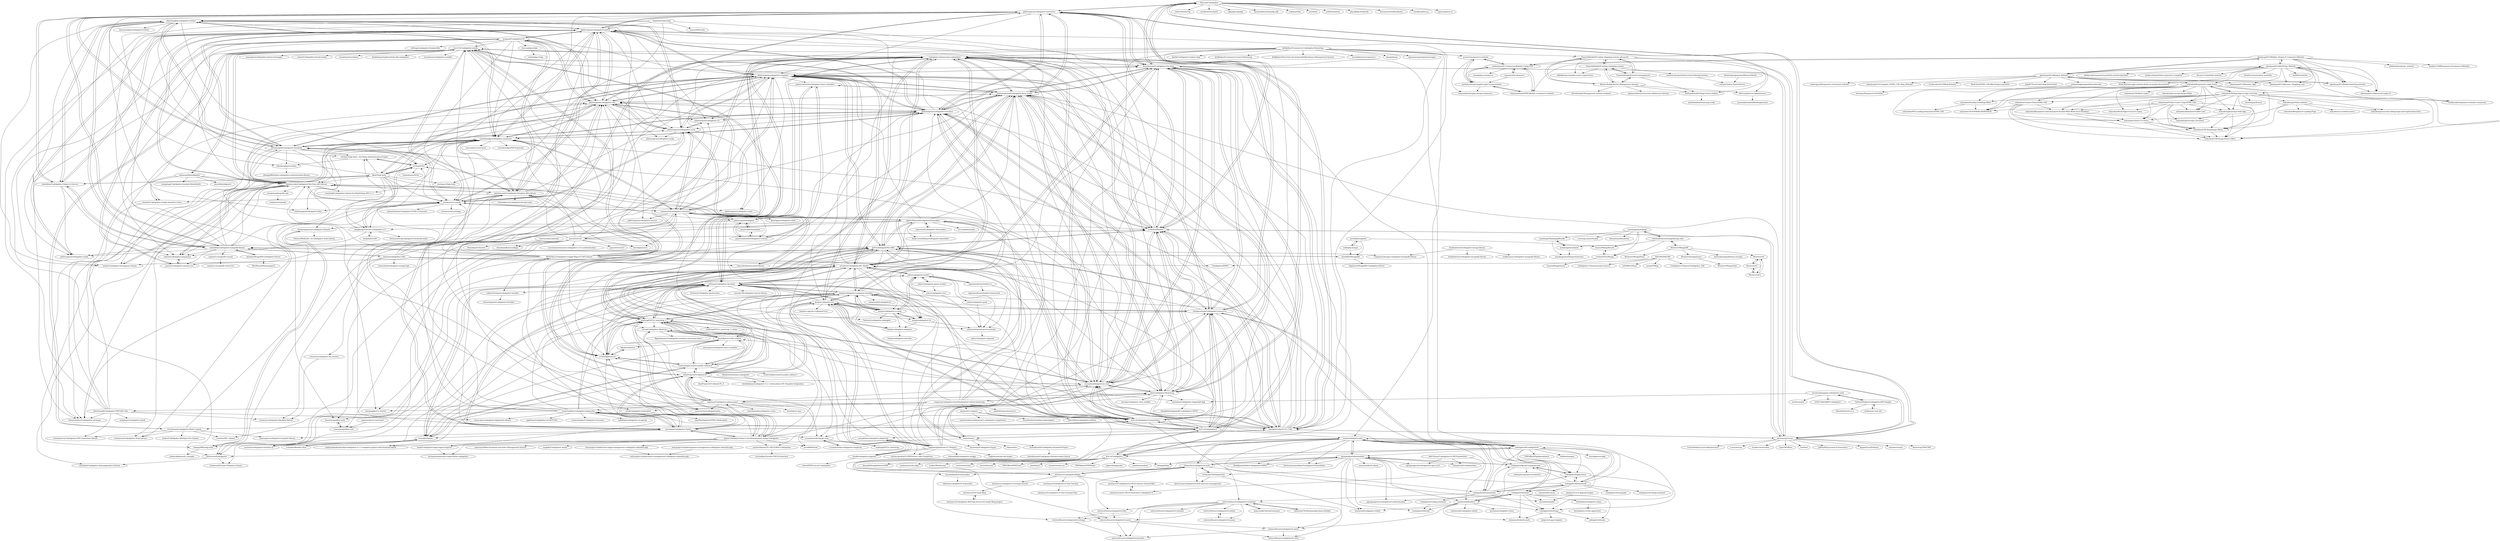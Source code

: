 digraph G {
"EllisLab/CodeIgniter" -> "philsturgeon/codeigniter-restserver"
"EllisLab/CodeIgniter" -> "benedmunds/CodeIgniter-Ion-Auth"
"EllisLab/CodeIgniter" -> "ci-bonfire/Bonfire"
"EllisLab/CodeIgniter" -> "pyrocms/pyrocms"
"EllisLab/CodeIgniter" -> "twitter/bootstrap" ["e"=1]
"EllisLab/CodeIgniter" -> "zendframework/zf2" ["e"=1]
"EllisLab/CodeIgniter" -> "cakephp/cakephp" ["e"=1]
"EllisLab/CodeIgniter" -> "facebook/facebook-php-sdk" ["e"=1]
"EllisLab/CodeIgniter" -> "codeguy/Slim" ["e"=1]
"EllisLab/CodeIgniter" -> "yiisoft/yii" ["e"=1]
"EllisLab/CodeIgniter" -> "zurb/foundation" ["e"=1]
"EllisLab/CodeIgniter" -> "php-fig/fig-standards" ["e"=1]
"EllisLab/CodeIgniter" -> "documentcloud/backbone" ["e"=1]
"EllisLab/CodeIgniter" -> "cloudhead/less.js" ["e"=1]
"EllisLab/CodeIgniter" -> "jquery/jquery-ui" ["e"=1]
"bcit-ci/CodeIgniter" -> "chriskacerguis/codeigniter-restserver"
"bcit-ci/CodeIgniter" -> "bcit-ci/CodeIgniter4"
"bcit-ci/CodeIgniter" -> "codeigniter4/CodeIgniter4"
"bcit-ci/CodeIgniter" -> "laravel/laravel" ["e"=1]
"bcit-ci/CodeIgniter" -> "PHPOffice/PHPExcel" ["e"=1]
"bcit-ci/CodeIgniter" -> "yiisoft/yii2" ["e"=1]
"bcit-ci/CodeIgniter" -> "swoole/swoole-src" ["e"=1]
"bcit-ci/CodeIgniter" -> "PHPMailer/PHPMailer" ["e"=1]
"bcit-ci/CodeIgniter" -> "slimphp/Slim" ["e"=1]
"bcit-ci/CodeIgniter" -> "phpredis/phpredis" ["e"=1]
"bcit-ci/CodeIgniter" -> "symfony/symfony" ["e"=1]
"bcit-ci/CodeIgniter" -> "domnikl/DesignPatternsPHP" ["e"=1]
"bcit-ci/CodeIgniter" -> "ziadoz/awesome-php" ["e"=1]
"bcit-ci/CodeIgniter" -> "walkor/Workerman" ["e"=1]
"bcit-ci/CodeIgniter" -> "overtrue/wechat" ["e"=1]
"bcit-ci/codeigniter3-translations" -> "codeigniter-id/awesome-codeigniter"
"bcit-ci/codeigniter3-translations" -> "kenjis/ci-phpunit-test"
"bcit-ci/codeigniter3-translations" -> "avenirer/CodeIgniter-MY_Model"
"bcit-ci/codeigniter3-translations" -> "bcit-ci/CodeIgniter4"
"bcit-ci/codeigniter3-translations" -> "slav123/CodeIgniter-minify"
"bcit-ci/codeigniter3-translations" -> "benedmunds/CodeIgniter-Ion-Auth"
"bcit-ci/codeigniter3-translations" -> "ivantcholakov/codeigniter-phpmailer"
"bcit-ci/codeigniter3-translations" -> "scoumbourdis/grocery-crud"
"bcit-ci/codeigniter3-translations" -> "codeigniter4/translations"
"bcit-ci/codeigniter3-translations" -> "chriskacerguis/codeigniter-restserver"
"bcit-ci/codeigniter3-translations" -> "JCSama/CodeIgniter-develbar"
"bcit-ci/codeigniter3-translations" -> "stvnthomas/CodeIgniter-Multi-Upload"
"bcit-ci/codeigniter3-translations" -> "kenjis/codeigniter-composer-installer"
"bcit-ci/codeigniter3-translations" -> "emreakay/CodeIgniter-Aauth"
"bcit-ci/codeigniter3-translations" -> "daylightstudio/FUEL-CMS"
"chriskacerguis/codeigniter-restserver" -> "benedmunds/CodeIgniter-Ion-Auth"
"chriskacerguis/codeigniter-restserver" -> "bcit-ci/CodeIgniter"
"chriskacerguis/codeigniter-restserver" -> "philsturgeon/codeigniter-restclient"
"chriskacerguis/codeigniter-restserver" -> "jamierumbelow/codeigniter-base-model"
"chriskacerguis/codeigniter-restserver" -> "codeigniter-id/awesome-codeigniter"
"chriskacerguis/codeigniter-restserver" -> "bcit-ci/CodeIgniter4"
"chriskacerguis/codeigniter-restserver" -> "kenjis/ci-phpunit-test"
"chriskacerguis/codeigniter-restserver" -> "scoumbourdis/grocery-crud"
"chriskacerguis/codeigniter-restserver" -> "bcit-ci/codeigniter3-translations"
"chriskacerguis/codeigniter-restserver" -> "ci-bonfire/Bonfire"
"chriskacerguis/codeigniter-restserver" -> "codeigniter4/CodeIgniter4"
"chriskacerguis/codeigniter-restserver" -> "kenjis/codeigniter-composer-installer"
"chriskacerguis/codeigniter-restserver" -> "avenirer/CodeIgniter-MY_Model"
"chriskacerguis/codeigniter-restserver" -> "daylightstudio/FUEL-CMS"
"chriskacerguis/codeigniter-restserver" -> "waifung0207/ci_bootstrap_3"
"fmalk/codeigniter-phpunit" -> "kenjis/ci-phpunit-test"
"fmalk/codeigniter-phpunit" -> "redvel/PHPUnit-for-CodeIgniter"
"fmalk/codeigniter-phpunit" -> "philsturgeon/codeigniter-restclient"
"kenjis/ci-phpunit-test" -> "fmalk/codeigniter-phpunit"
"kenjis/ci-phpunit-test" -> "kenjis/codeigniter-composer-installer"
"kenjis/ci-phpunit-test" -> "kenjis/codeigniter-ss-twig"
"kenjis/ci-phpunit-test" -> "codeigniter-id/awesome-codeigniter"
"kenjis/ci-phpunit-test" -> "chriskacerguis/codeigniter-restserver"
"kenjis/ci-phpunit-test" -> "kenjis/codeigniter-cli"
"kenjis/ci-phpunit-test" -> "JCSama/CodeIgniter-develbar"
"kenjis/ci-phpunit-test" -> "bcit-ci/codeigniter3-translations"
"kenjis/ci-phpunit-test" -> "avenirer/CodeIgniter-MY_Model"
"kenjis/ci-phpunit-test" -> "bcit-ci/CodeIgniter4"
"kenjis/ci-phpunit-test" -> "slav123/CodeIgniter-minify"
"kenjis/ci-phpunit-test" -> "kenjis/ci-app-for-ci-phpunit-test"
"kenjis/ci-phpunit-test" -> "kenjis/codeigniter-deployer"
"kenjis/ci-phpunit-test" -> "ci-bonfire/Sprint"
"kenjis/ci-phpunit-test" -> "philsturgeon/codeigniter-restclient"
"kirilkirkov/Ecommerce-CodeIgniter-Bootstrap" -> "fjerbi/CodeIgniter3-online-shop"
"kirilkirkov/Ecommerce-CodeIgniter-Bootstrap" -> "kirilkirkov/Ecommerce-Laravel-Bootstrap"
"kirilkirkov/Ecommerce-CodeIgniter-Bootstrap" -> "codeigniter-id/awesome-codeigniter"
"kirilkirkov/Ecommerce-CodeIgniter-Bootstrap" -> "kishor10d/Admin-Panel-User-Management-using-CodeIgniter"
"kirilkirkov/Ecommerce-CodeIgniter-Bootstrap" -> "kirilkirkov/Electronic-Invoicing-And-Warehouse-Management-System"
"kirilkirkov/Ecommerce-CodeIgniter-Bootstrap" -> "avored/laravel-ecommerce" ["e"=1]
"kirilkirkov/Ecommerce-CodeIgniter-Bootstrap" -> "shuup/shuup" ["e"=1]
"kirilkirkov/Ecommerce-CodeIgniter-Bootstrap" -> "ci-blox/Ignition-Go"
"kirilkirkov/Ecommerce-CodeIgniter-Bootstrap" -> "lonnieezell/myth-auth"
"kirilkirkov/Ecommerce-CodeIgniter-Bootstrap" -> "opensourcepos/opensourcepos" ["e"=1]
"kirilkirkov/Ecommerce-CodeIgniter-Bootstrap" -> "scoumbourdis/grocery-crud"
"kirilkirkov/Ecommerce-CodeIgniter-Bootstrap" -> "alexlancer/codeigniter4login"
"kirilkirkov/Ecommerce-CodeIgniter-Bootstrap" -> "yvsser1/ecommerce-website"
"kirilkirkov/Ecommerce-CodeIgniter-Bootstrap" -> "PuneethReddyHC/online-shopping-system-advanced"
"kirilkirkov/Ecommerce-CodeIgniter-Bootstrap" -> "daylightstudio/FUEL-CMS"
"Adel-Qusay/Codeigniter-4-CRUD-generator" -> "alexlancer/Auto-CRUD-Generator-CodeIgniter-4-"
"Adel-Qusay/Codeigniter-4-CRUD-generator" -> "agungsugiarto/codeigniter4-ajax-crud"
"Adel-Qusay/Codeigniter-4-CRUD-generator" -> "skuadron45/ci4adminrbac"
"codeigniter4/CodeIgniter4" -> "lonnieezell/myth-auth"
"codeigniter4/CodeIgniter4" -> "bcit-ci/CodeIgniter"
"codeigniter4/CodeIgniter4" -> "codeigniter4/framework"
"codeigniter4/CodeIgniter4" -> "benedmunds/CodeIgniter-Ion-Auth"
"codeigniter4/CodeIgniter4" -> "chriskacerguis/codeigniter-restserver"
"codeigniter4/CodeIgniter4" -> "codeigniter4/shield"
"codeigniter4/CodeIgniter4" -> "codeigniter-id/awesome-codeigniter"
"codeigniter4/CodeIgniter4" -> "codeigniter4/translations"
"codeigniter4/CodeIgniter4" -> "PHPOffice/PhpSpreadsheet" ["e"=1]
"codeigniter4/CodeIgniter4" -> "codeigniter4/appstarter"
"codeigniter4/CodeIgniter4" -> "leokhoa/laragon" ["e"=1]
"codeigniter4/CodeIgniter4" -> "slimphp/Slim" ["e"=1]
"codeigniter4/CodeIgniter4" -> "reactphp/reactphp" ["e"=1]
"codeigniter4/CodeIgniter4" -> "agungsugiarto/boilerplate"
"codeigniter4/CodeIgniter4" -> "scoumbourdis/grocery-crud"
"nayanseth/ecommerce" -> "mohsinenur/E-Commerce-Website-Using-PHP"
"nayanseth/ecommerce" -> "justinhartman/complete-php7-ecom-website"
"akashyap2013/PortFolio_Website" -> "akashyap2013/Blooger_Website"
"akashyap2013/PortFolio_Website" -> "akashyap2013/Books-bootstrap-website"
"akashyap2013/PortFolio_Website" -> "akashyap2013/Mobile_Shopee-E-Commerce-Website"
"akashyap2013/PortFolio_Website" -> "bedimcode/responsive-portfolio-website-JhonDoe" ["e"=1]
"akashyap2013/PortFolio_Website" -> "bedimcode/portfolio-responsive-complete" ["e"=1]
"akashyap2013/PortFolio_Website" -> "divanov11/portfolio-website" ["e"=1]
"akashyap2013/PortFolio_Website" -> "WebCifar/one-page-website-html-css-project-for-practice" ["e"=1]
"akashyap2013/PortFolio_Website" -> "akashyap2013/Advanced-Login-UI"
"akashyap2013/PortFolio_Website" -> "bradtraversy/modern_portfolio" ["e"=1]
"akashyap2013/PortFolio_Website" -> "sefyudem/Responsive-Login-Form"
"akashyap2013/PortFolio_Website" -> "bedimcode/responsive-website-restaurant" ["e"=1]
"akashyap2013/PortFolio_Website" -> "sefyudem/Sliding-Sign-In-Sign-Up-Form"
"akashyap2013/PortFolio_Website" -> "akashyap2013/Weather_App"
"akashyap2013/PortFolio_Website" -> "helfi92/studorlio" ["e"=1]
"akashyap2013/PortFolio_Website" -> "akashyap2013/Advance_Shopping_cart"
"daylightstudio/FUEL-CMS" -> "goFrendiAsgard/No-CMS"
"daylightstudio/FUEL-CMS" -> "ci-bonfire/Bonfire"
"daylightstudio/FUEL-CMS" -> "ionize/ionize"
"daylightstudio/FUEL-CMS" -> "pyrocms/pyrocms"
"daylightstudio/FUEL-CMS" -> "codeigniter-id/awesome-codeigniter"
"daylightstudio/FUEL-CMS" -> "scoumbourdis/grocery-crud"
"daylightstudio/FUEL-CMS" -> "sjlu/CodeIgniter-Bootstrap"
"daylightstudio/FUEL-CMS" -> "benedmunds/CodeIgniter-Ion-Auth"
"daylightstudio/FUEL-CMS" -> "philsturgeon/codeigniter-template"
"daylightstudio/FUEL-CMS" -> "jamierumbelow/codeigniter-base-model"
"daylightstudio/FUEL-CMS" -> "philsturgeon/codeigniter-oauth2"
"daylightstudio/FUEL-CMS" -> "philsturgeon/codeigniter-restclient"
"daylightstudio/FUEL-CMS" -> "calvinfroedge/codeigniter-payments"
"daylightstudio/FUEL-CMS" -> "JasonBaier/ci3-fire-starter"
"daylightstudio/FUEL-CMS" -> "philsturgeon/codeigniter-curl"
"philsturgeon/codeigniter-restserver" -> "philsturgeon/codeigniter-restclient"
"philsturgeon/codeigniter-restserver" -> "philsturgeon/codeigniter-oauth2"
"philsturgeon/codeigniter-restserver" -> "philsturgeon/codeigniter-curl"
"philsturgeon/codeigniter-restserver" -> "ci-bonfire/Bonfire"
"philsturgeon/codeigniter-restserver" -> "EllisLab/CodeIgniter"
"philsturgeon/codeigniter-restserver" -> "benedmunds/CodeIgniter-Ion-Auth"
"philsturgeon/codeigniter-restserver" -> "jamierumbelow/codeigniter-base-model"
"philsturgeon/codeigniter-restserver" -> "elliothaughin/codeigniter-facebook"
"philsturgeon/codeigniter-restserver" -> "alexbilbie/codeigniter-mongodb-library"
"philsturgeon/codeigniter-restserver" -> "pyrocms/pyrocms"
"philsturgeon/codeigniter-restserver" -> "philsturgeon/codeigniter-template"
"philsturgeon/codeigniter-restserver" -> "sjlu/CodeIgniter-Bootstrap"
"philsturgeon/codeigniter-restserver" -> "alexbilbie/CodeIgniter-OAuth-2.0-Server"
"philsturgeon/codeigniter-restserver" -> "elliothaughin/codeigniter-twitter"
"philsturgeon/codeigniter-restserver" -> "calvinfroedge/codeigniter-payments"
"pyrocms/pyrocms" -> "ci-bonfire/Bonfire"
"pyrocms/pyrocms" -> "LavaLite/cms" ["e"=1]
"pyrocms/pyrocms" -> "octobercms/october" ["e"=1]
"pyrocms/pyrocms" -> "EllisLab/CodeIgniter"
"pyrocms/pyrocms" -> "daylightstudio/FUEL-CMS"
"pyrocms/pyrocms" -> "philsturgeon/codeigniter-restserver"
"pyrocms/pyrocms" -> "TypiCMS/Base" ["e"=1]
"pyrocms/pyrocms" -> "benedmunds/CodeIgniter-Ion-Auth"
"pyrocms/pyrocms" -> "fuel/fuel" ["e"=1]
"pyrocms/pyrocms" -> "JeffreyWay/Laravel-4-Generators" ["e"=1]
"pyrocms/pyrocms" -> "AsgardCms/Platform" ["e"=1]
"pyrocms/pyrocms" -> "cartalyst/sentry" ["e"=1]
"pyrocms/pyrocms" -> "BootstrapCMS/CMS" ["e"=1]
"pyrocms/pyrocms" -> "jamierumbelow/codeigniter-base-model"
"pyrocms/pyrocms" -> "FrozenNode/Laravel-Administrator" ["e"=1]
"purekid/mongodm" -> "sokil/php-mongo"
"purekid/mongodm" -> "lunaru/MongoRecord"
"purekid/mongodm" -> "alexbilbie/MongoQB"
"domProjects/CI-AdminLTE" -> "waifung0207/ci_bootstrap_3"
"domProjects/CI-AdminLTE" -> "kishor10d/Admin-Panel-User-Management-using-CodeIgniter"
"domProjects/CI-AdminLTE" -> "ci-blox/Ignition-Go"
"domProjects/CI-AdminLTE" -> "ivantcholakov/starter-public-edition-4"
"domProjects/CI-AdminLTE" -> "codeigniter-id/awesome-codeigniter"
"domProjects/CI-AdminLTE" -> "bewithdhanu/codeigniter-3.2.1-with-admin-LTE-Template-Intigration"
"domProjects/CI-AdminLTE" -> "JasonBaier/ci3-fire-starter"
"domProjects/CI-AdminLTE" -> "sapienza/CodeIgniter-admin-panel"
"domProjects/CI-AdminLTE" -> "emreakay/CodeIgniter-Aauth"
"domProjects/CI-AdminLTE" -> "auwfar/AdminLTE-CRUD-With-Codeigniter"
"domProjects/CI-AdminLTE" -> "kenjis/codeigniter-composer-installer"
"domProjects/CI-AdminLTE" -> "domProjects/CI-AdminLTE_4"
"domProjects/CI-AdminLTE" -> "goFrendiAsgard/No-CMS"
"domProjects/CI-AdminLTE" -> "scoumbourdis/grocery-crud"
"domProjects/CI-AdminLTE" -> "yadunandankushwaha/CodeIgniter-3.1.5-complete-project-with-frontend-admin"
"codeigniter4/translations" -> "tattersoftware/codeigniter4-relations"
"codeigniter4/translations" -> "CodeIgniter/coding-standard"
"codeigniter4/translations" -> "codeigniter4projects/playground"
"codeigniter4/translations" -> "lonnieezell/myth-auth"
"codeigniter4/translations" -> "codeigniter4/appstarter"
"codeigniter4/translations" -> "codeigniter4/framework"
"codeigniter4/translations" -> "codeigniter4/settings"
"intekhabrizvi/Codeigniter-mongo-library" -> "verkhoumov/codeigniter-mongodb-library"
"intekhabrizvi/Codeigniter-mongo-library" -> "intekhabrizvi/codeigniter-mongodb-library"
"intekhabrizvi/Codeigniter-mongo-library" -> "vesparny/cimongo-codeigniter-mongodb-library"
"benedmunds/CodeIgniter-Ion-Auth" -> "jamierumbelow/codeigniter-base-model"
"benedmunds/CodeIgniter-Ion-Auth" -> "ci-bonfire/Bonfire"
"benedmunds/CodeIgniter-Ion-Auth" -> "chriskacerguis/codeigniter-restserver"
"benedmunds/CodeIgniter-Ion-Auth" -> "scoumbourdis/grocery-crud"
"benedmunds/CodeIgniter-Ion-Auth" -> "philsturgeon/codeigniter-template"
"benedmunds/CodeIgniter-Ion-Auth" -> "codeigniter-id/awesome-codeigniter"
"benedmunds/CodeIgniter-Ion-Auth" -> "philsturgeon/codeigniter-restserver"
"benedmunds/CodeIgniter-Ion-Auth" -> "EllisLab/CodeIgniter"
"benedmunds/CodeIgniter-Ion-Auth" -> "philsturgeon/codeigniter-restclient"
"benedmunds/CodeIgniter-Ion-Auth" -> "daylightstudio/FUEL-CMS"
"benedmunds/CodeIgniter-Ion-Auth" -> "bcit-ci/CodeIgniter4"
"benedmunds/CodeIgniter-Ion-Auth" -> "avenirer/CodeIgniter-MY_Model"
"benedmunds/CodeIgniter-Ion-Auth" -> "sjlu/CodeIgniter-Bootstrap"
"benedmunds/CodeIgniter-Ion-Auth" -> "pyrocms/pyrocms"
"benedmunds/CodeIgniter-Ion-Auth" -> "bcit-ci/CodeIgniter"
"ianckc/CodeIgniter-Instagram-Library" -> "jimdoescode/CodeIgniter-YouTube-API-Library"
"ingeniasoftware/luthier-ci" -> "ingeniasoftware/luthier-framework"
"ingeniasoftware/luthier-ci" -> "yidas/codeigniter-psr4-autoload"
"ingeniasoftware/luthier-ci" -> "yidas/codeigniter-model"
"sefyudem/Parallax-Scrolling-Effect" -> "sefyudem/3D-NAVBAR-ANIMATION"
"sefyudem/Parallax-Scrolling-Effect" -> "sefyudem/SVG-Loading-Animation-HTML-CSS"
"PuneethReddyHC/online-shopping-system" -> "PuneethReddyHC/online-shopping-system-advanced"
"PuneethReddyHC/online-shopping-system" -> "PuneethReddyHC/event-management"
"PuneethReddyHC/online-shopping-system" -> "Bharat-Reddy/Hostel-Management-System"
"PuneethReddyHC/online-shopping-system" -> "winston-dsouza/Online-Food-Ordering-System"
"PuneethReddyHC/online-shopping-system" -> "nikhilkeshava/online-course-registration-"
"bcit-ci/CodeIgniter4" -> "bcit-ci/CodeIgniter"
"bcit-ci/CodeIgniter4" -> "chriskacerguis/codeigniter-restserver"
"bcit-ci/CodeIgniter4" -> "benedmunds/CodeIgniter-Ion-Auth"
"bcit-ci/CodeIgniter4" -> "kenjis/ci-phpunit-test"
"bcit-ci/CodeIgniter4" -> "bcit-ci/codeigniter3-translations"
"bcit-ci/CodeIgniter4" -> "codeigniter-id/awesome-codeigniter"
"bcit-ci/CodeIgniter4" -> "jamierumbelow/codeigniter-base-model"
"bcit-ci/CodeIgniter4" -> "avenirer/CodeIgniter-MY_Model"
"bcit-ci/CodeIgniter4" -> "kenjis/codeigniter-composer-installer"
"bcit-ci/CodeIgniter4" -> "scoumbourdis/grocery-crud"
"bcit-ci/CodeIgniter4" -> "ci-bonfire/Bonfire"
"bcit-ci/CodeIgniter4" -> "JCSama/CodeIgniter-develbar"
"bcit-ci/CodeIgniter4" -> "ivantcholakov/codeigniter-phpmailer"
"bcit-ci/CodeIgniter4" -> "lonnieezell/myth-auth"
"bcit-ci/CodeIgniter4" -> "natanfelles/codeigniter-phpstorm"
"ionize/ionize" -> "daylightstudio/FUEL-CMS"
"ionize/ionize" -> "goFrendiAsgard/No-CMS"
"ionize/ionize" -> "ci-bonfire/Bonfire"
"ionize/ionize" -> "adamgriffiths/ag-auth"
"ionize/ionize" -> "blazeeboy/Codeigniter-Egypt"
"ionize/ionize" -> "trk/modules"
"ionize/ionize" -> "benedmunds/CodeIgniter-Standard-Project"
"gocart/GoCart" -> "calvinfroedge/codeigniter-payments"
"gocart/GoCart" -> "haseydesign/flexi-cart"
"gocart/GoCart" -> "philsturgeon/codeigniter-cache"
"gocart/GoCart" -> "lonnieezell/codeigniter-forensics"
"gocart/GoCart" -> "ci-bonfire/Bonfire"
"gocart/GoCart" -> "ncerminara/envysea-codeigniter-2.0.3-authentication"
"gocart/GoCart" -> "philsturgeon/codeigniter-curl"
"gocart/GoCart" -> "goFrendiAsgard/No-CMS"
"gocart/GoCart" -> "linuxjuggler/CI_Starter"
"gocart/GoCart" -> "shinokada/Kaimonokago"
"gocart/GoCart" -> "bstrahija/assets"
"gocart/GoCart" -> "gocart/GoCart3"
"gocart/GoCart" -> "alexbilbie/codeigniter-mongodb-library"
"gocart/GoCart" -> "ollierattue/FormIgniter"
"gocart/GoCart" -> "jimdoescode/CodeIgniter-Dropbox-API-Library"
"mpmont/ci-snippets" -> "RoverWire/codeigniter-utilities"
"mpmont/ci-snippets" -> "martinredola/sublimetext2-codeigniter-completions"
"mpmont/ci-snippets" -> "stuartherbert/sublime-phpsnippets"
"yidas/codeigniter-model" -> "yidas/codeigniter-psr4-autoload"
"yidas/codeigniter-model" -> "yidas/codeigniter-rest"
"yidas/codeigniter-model" -> "yidas/codeigniter-queue-worker"
"yidas/codeigniter-model" -> "yidas/codeigniter-pack"
"yidas/codeigniter-model" -> "JCSama/CodeIgniter-develbar"
"yidas/codeigniter-model" -> "kenjis/codeigniter-ss-twig"
"yidas/codeigniter-model" -> "ingeniasoftware/luthier-ci"
"yidas/codeigniter-model" -> "avenirer/CodeIgniter-MY_Model"
"Bharat-Reddy/Hostel-Management-System" -> "diveshlunker/Management-system-students"
"Bharat-Reddy/Hostel-Management-System" -> "divScorp/Doctor-Appointment"
"Bharat-Reddy/Hostel-Management-System" -> "PuneethReddyHC/event-management"
"Bharat-Reddy/Hostel-Management-System" -> "PuneethReddyHC/online-shopping-system-advanced"
"Bharat-Reddy/Hostel-Management-System" -> "PuneethReddyHC/online-shopping-system"
"Bharat-Reddy/Hostel-Management-System" -> "anirbandutta9/College-Notes-Gallery"
"Bharat-Reddy/Hostel-Management-System" -> "akshaychidura/University-Addmisson-System"
"PuneethReddyHC/event-management" -> "PuneethReddyHC/online-shopping-system-advanced"
"PuneethReddyHC/event-management" -> "PuneethReddyHC/online-shopping-system"
"PuneethReddyHC/event-management" -> "Bharat-Reddy/Hostel-Management-System"
"PuneethReddyHC/event-management" -> "anirbandutta9/College-Notes-Gallery"
"PuneethReddyHC/online-shopping-system-advanced" -> "PuneethReddyHC/online-shopping-system"
"PuneethReddyHC/online-shopping-system-advanced" -> "PuneethReddyHC/event-management"
"PuneethReddyHC/online-shopping-system-advanced" -> "Bharat-Reddy/Hostel-Management-System"
"PuneethReddyHC/online-shopping-system-advanced" -> "nikhilkeshava/online-course-registration-"
"PuneethReddyHC/online-shopping-system-advanced" -> "divScorp/Doctor-Appointment"
"PuneethReddyHC/online-shopping-system-advanced" -> "anirbandutta9/College-Notes-Gallery"
"PuneethReddyHC/online-shopping-system-advanced" -> "mohsinenur/E-Commerce-Website-Using-PHP"
"winston-dsouza/Online-Food-Ordering-System" -> "rutujar/Online-Food-Delivery"
"ParitoshVaidya/CodeIgniter-JWT-Sample" -> "dodistyo/ci-rest-jwt"
"ParitoshVaidya/CodeIgniter-JWT-Sample" -> "dhanifudin/rest-in-ci"
"ParitoshVaidya/CodeIgniter-JWT-Sample" -> "rmcdaniel/angular-codeigniter-seed"
"rmcdaniel/angular-codeigniter-seed" -> "michalsn/CodeIgniter-AngularJS-App"
"rmcdaniel/angular-codeigniter-seed" -> "luciferous/jwt"
"rmcdaniel/angular-codeigniter-seed" -> "ParitoshVaidya/CodeIgniter-JWT-Sample"
"rmcdaniel/angular-codeigniter-seed" -> "b3457m0d3/JWT-CodeIgniter"
"topdown/phpStorm-CC-Helpers" -> "nicolas-goudry/CI-PHPStorm-Code-Completion"
"topdown/phpStorm-CC-Helpers" -> "natanfelles/codeigniter-phpstorm"
"topdown/phpStorm-CC-Helpers" -> "kenjis/ci-phpunit-test"
"topdown/phpStorm-CC-Helpers" -> "fmalk/codeigniter-phpunit"
"topdown/phpStorm-CC-Helpers" -> "JCSama/CodeIgniter-develbar"
"topdown/phpStorm-CC-Helpers" -> "ollierattue/FormIgniter"
"topdown/phpStorm-CC-Helpers" -> "philsturgeon/codeigniter-restclient"
"topdown/phpStorm-CC-Helpers" -> "jamierumbelow/codeigniter-base-model"
"topdown/phpStorm-CC-Helpers" -> "chriskacerguis/codeigniter-restserver"
"topdown/phpStorm-CC-Helpers" -> "edmundask/codeigniter-twiggy"
"topdown/phpStorm-CC-Helpers" -> "sjlu/CodeIgniter-Bootstrap"
"topdown/phpStorm-CC-Helpers" -> "kenjis/codeigniter-composer-installer"
"topdown/phpStorm-CC-Helpers" -> "lonnieezell/codeigniter-forensics"
"topdown/phpStorm-CC-Helpers" -> "benedmunds/CodeIgniter-Ion-Auth"
"topdown/phpStorm-CC-Helpers" -> "eaglewu/swoole-ide-helper" ["e"=1]
"sefyudem/Responsive-Login-Form" -> "sefyudem/Sliding-Sign-In-Sign-Up-Form"
"sefyudem/Responsive-Login-Form" -> "sefyudem/Product-Card-Using-HTML-CSS"
"sefyudem/Responsive-Login-Form" -> "sefyudem/Responsive-And-Animated-Navbar-With-Multi-level-Drodown"
"sefyudem/Responsive-Login-Form" -> "sefyudem/Contact-Form-HTML-CSS"
"sefyudem/Responsive-Login-Form" -> "sefyudem/Animated-Profile-Card"
"sefyudem/Responsive-Login-Form" -> "sefyudem/CSS-Hamburger-Menu"
"sefyudem/Responsive-Login-Form" -> "sefyudem/3D-NAVBAR-ANIMATION"
"sefyudem/Responsive-Login-Form" -> "sefyudem/Javascript-Todo-App"
"sefyudem/Responsive-Login-Form" -> "sefyudem/Contact-Us-Form"
"sefyudem/Responsive-Login-Form" -> "sefyudem/CSS-Image-Hover-Effect"
"sefyudem/Responsive-Login-Form" -> "sefyudem/Parallax-Scrolling-Effect"
"sefyudem/Responsive-Login-Form" -> "sefyudem/CSS-Bird-Loader"
"sefyudem/Responsive-Login-Form" -> "sefyudem/Javascript-Image-Slider"
"sefyudem/Responsive-Login-Form" -> "sefyudem/Rock-Paper-Scissors-Game-"
"sefyudem/Sliding-Sign-In-Sign-Up-Form" -> "sefyudem/Responsive-Login-Form"
"sefyudem/Sliding-Sign-In-Sign-Up-Form" -> "sefyudem/Contact-Form-HTML-CSS"
"sefyudem/Sliding-Sign-In-Sign-Up-Form" -> "sefyudem/portfolio-website"
"sefyudem/Sliding-Sign-In-Sign-Up-Form" -> "sefyudem/Responsive-And-Animated-Navbar-With-Multi-level-Drodown"
"sefyudem/Sliding-Sign-In-Sign-Up-Form" -> "sefyudem/Product-Card-Using-HTML-CSS"
"sefyudem/Sliding-Sign-In-Sign-Up-Form" -> "sefyudem/3D-NAVBAR-ANIMATION"
"sefyudem/Sliding-Sign-In-Sign-Up-Form" -> "sefyudem/CSS-Hamburger-Menu"
"sefyudem/Sliding-Sign-In-Sign-Up-Form" -> "sefyudem/Animated-Profile-Card"
"sefyudem/Sliding-Sign-In-Sign-Up-Form" -> "sefyudem/javascript-sliding-login-and-registration-form"
"sefyudem/Sliding-Sign-In-Sign-Up-Form" -> "sefyudem/Contact-Us-Form"
"sefyudem/Sliding-Sign-In-Sign-Up-Form" -> "sefyudem/Parallax-Scrolling-Effect"
"sefyudem/Sliding-Sign-In-Sign-Up-Form" -> "sefyudem/CSS-Image-Hover-Effect"
"sefyudem/Sliding-Sign-In-Sign-Up-Form" -> "kochampsy/fractal"
"sefyudem/Sliding-Sign-In-Sign-Up-Form" -> "sefyudem/Javascript-Todo-App"
"sefyudem/Sliding-Sign-In-Sign-Up-Form" -> "bedimcode/responsive-website-restaurant" ["e"=1]
"codeigniter-id/awesome-codeigniter" -> "avenirer/CodeIgniter-MY_Model"
"codeigniter-id/awesome-codeigniter" -> "emreakay/CodeIgniter-Aauth"
"codeigniter-id/awesome-codeigniter" -> "JCSama/CodeIgniter-develbar"
"codeigniter-id/awesome-codeigniter" -> "benedmunds/CodeIgniter-Ion-Auth"
"codeigniter-id/awesome-codeigniter" -> "kenjis/ci-phpunit-test"
"codeigniter-id/awesome-codeigniter" -> "scoumbourdis/grocery-crud"
"codeigniter-id/awesome-codeigniter" -> "bcit-ci/codeigniter3-translations"
"codeigniter-id/awesome-codeigniter" -> "ci-blox/Ignition-Go"
"codeigniter-id/awesome-codeigniter" -> "chriskacerguis/codeigniter-restserver"
"codeigniter-id/awesome-codeigniter" -> "slav123/CodeIgniter-minify"
"codeigniter-id/awesome-codeigniter" -> "daylightstudio/FUEL-CMS"
"codeigniter-id/awesome-codeigniter" -> "waifung0207/ci_bootstrap_3"
"codeigniter-id/awesome-codeigniter" -> "kenjis/codeigniter-composer-installer"
"codeigniter-id/awesome-codeigniter" -> "jamierumbelow/codeigniter-base-model"
"codeigniter-id/awesome-codeigniter" -> "domProjects/CI-AdminLTE"
"divScorp/Doctor-Appointment" -> "yasinuddowla/HallBookingSystem"
"jordanhudgens/portfolio-html-site" -> "bornmay/Responsive-Portfolio" ["e"=1]
"DiliCMS/DiliCMS" -> "CodeIgniter/HMVC"
"DiliCMS/DiliCMS" -> "cynial/STBlog"
"DiliCMS/DiliCMS" -> "CodeIgniter-Chinese/CodeIgniter_SAE"
"DiliCMS/DiliCMS" -> "CodeIgniter-Chinese/ucenter-how-to"
"DiliCMS/DiliCMS" -> "a20968/UDSync"
"goFrendiAsgard/No-CMS" -> "daylightstudio/FUEL-CMS"
"goFrendiAsgard/No-CMS" -> "philsturgeon/codeigniter-template"
"goFrendiAsgard/No-CMS" -> "scoumbourdis/image-crud"
"goFrendiAsgard/No-CMS" -> "waifung0207/ci_bootstrap_3"
"goFrendiAsgard/No-CMS" -> "blazeeboy/Codeigniter-Egypt"
"goFrendiAsgard/No-CMS" -> "jamierumbelow/codeigniter-base-model"
"goFrendiAsgard/No-CMS" -> "ionize/ionize"
"goFrendiAsgard/No-CMS" -> "ci-bonfire/Bonfire"
"goFrendiAsgard/No-CMS" -> "scoumbourdis/grocery-crud"
"goFrendiAsgard/No-CMS" -> "havok89/Hoosk"
"goFrendiAsgard/No-CMS" -> "IgnitedDatatables/Ignited-Datatables"
"goFrendiAsgard/No-CMS" -> "JasonBaier/ci3-fire-starter"
"goFrendiAsgard/No-CMS" -> "ivantcholakov/starter-public-edition-4"
"goFrendiAsgard/No-CMS" -> "BIOSTALL/CodeIgniter-Google-Maps-V3-API-Library"
"goFrendiAsgard/No-CMS" -> "ollierattue/FormIgniter"
"kyledye/MongoDB-CodeIgniter-Driver" -> "alexbilbie/codeigniter-mongodb-library"
"kyledye/MongoDB-CodeIgniter-Driver" -> "WanWizard/Datamapper2"
"scoumbourdis/grocery-crud" -> "benedmunds/CodeIgniter-Ion-Auth"
"scoumbourdis/grocery-crud" -> "scoumbourdis/image-crud"
"scoumbourdis/grocery-crud" -> "jamierumbelow/codeigniter-base-model"
"scoumbourdis/grocery-crud" -> "ci-bonfire/Bonfire"
"scoumbourdis/grocery-crud" -> "codeigniter-id/awesome-codeigniter"
"scoumbourdis/grocery-crud" -> "waifung0207/ci_bootstrap_3"
"scoumbourdis/grocery-crud" -> "daylightstudio/FUEL-CMS"
"scoumbourdis/grocery-crud" -> "goFrendiAsgard/No-CMS"
"scoumbourdis/grocery-crud" -> "philsturgeon/codeigniter-restclient"
"scoumbourdis/grocery-crud" -> "bcit-ci/codeigniter3-translations"
"scoumbourdis/grocery-crud" -> "chriskacerguis/codeigniter-restserver"
"scoumbourdis/grocery-crud" -> "sjlu/CodeIgniter-Bootstrap"
"scoumbourdis/grocery-crud" -> "IgnitedDatatables/Ignited-Datatables"
"scoumbourdis/grocery-crud" -> "kenjis/ci-phpunit-test"
"scoumbourdis/grocery-crud" -> "philsturgeon/codeigniter-template"
"mandango/MandangoBundle" -> "mandango/mondator"
"mandango/MandangoBundle" -> "mandango/mandango-behaviors"
"alexbilbie/codeigniter-mongodb-library" -> "kyledye/MongoDB-CodeIgniter-Driver"
"alexbilbie/codeigniter-mongodb-library" -> "alexbilbie/MongoQB"
"alexbilbie/codeigniter-mongodb-library" -> "philsturgeon/codeigniter-restserver"
"alexbilbie/codeigniter-mongodb-library" -> "philsturgeon/codeigniter-oauth2"
"alexbilbie/codeigniter-mongodb-library" -> "alexbilbie/CodeIgniter-OAuth-2.0-Server"
"alexbilbie/codeigniter-mongodb-library" -> "sepehr/ci-mongodb-session"
"alexbilbie/codeigniter-mongodb-library" -> "elliothaughin/codeigniter-twitter"
"alexbilbie/codeigniter-mongodb-library" -> "vesparny/cimongo-codeigniter-mongodb-library"
"alexbilbie/codeigniter-mongodb-library" -> "philsturgeon/codeigniter-curl"
"alexbilbie/codeigniter-mongodb-library" -> "joelcox/codeigniter-redis"
"alexbilbie/codeigniter-mongodb-library" -> "joelcox/codeigniter-amazon-ses"
"alexbilbie/codeigniter-mongodb-library" -> "calvinfroedge/codeigniter-payments"
"alexbilbie/codeigniter-mongodb-library" -> "orderly/codeigniter-paypal-ipn"
"alexbilbie/codeigniter-mongodb-library" -> "philsturgeon/codeigniter-oauth"
"alexbilbie/codeigniter-mongodb-library" -> "elliothaughin/codeigniter-facebook"
"crodas/ActiveMongo" -> "lunaru/MongoRecord"
"crodas/ActiveMongo" -> "lunaru/MongoQueue"
"mandango/mandango" -> "mandango/mondator"
"mandango/mandango" -> "mandango/MandangoBundle"
"mandango/mandango" -> "colinmollenhour/mongodb-php-odm"
"mandango/mandango" -> "a-musing-moose/morph"
"mandango/mandango" -> "crodas/ActiveMongo"
"mandango/mandango" -> "desymfony/desymfony" ["e"=1]
"ci-bonfire/Bonfire" -> "jamierumbelow/codeigniter-base-model"
"ci-bonfire/Bonfire" -> "benedmunds/CodeIgniter-Ion-Auth"
"ci-bonfire/Bonfire" -> "daylightstudio/FUEL-CMS"
"ci-bonfire/Bonfire" -> "pyrocms/pyrocms"
"ci-bonfire/Bonfire" -> "philsturgeon/codeigniter-template"
"ci-bonfire/Bonfire" -> "philsturgeon/codeigniter-restserver"
"ci-bonfire/Bonfire" -> "scoumbourdis/grocery-crud"
"ci-bonfire/Bonfire" -> "EllisLab/CodeIgniter"
"ci-bonfire/Bonfire" -> "philsturgeon/codeigniter-restclient"
"ci-bonfire/Bonfire" -> "goFrendiAsgard/No-CMS"
"ci-bonfire/Bonfire" -> "sjlu/CodeIgniter-Bootstrap"
"ci-bonfire/Bonfire" -> "gocart/GoCart"
"ci-bonfire/Bonfire" -> "philsturgeon/codeigniter-oauth2"
"ci-bonfire/Bonfire" -> "codeigniter-id/awesome-codeigniter"
"ci-bonfire/Bonfire" -> "ionize/ionize"
"kenjis/codeigniter-ss-twig" -> "kenjis/codeigniter-cli"
"kenjis/codeigniter-ss-twig" -> "kenjis/ci-phpunit-test"
"kenjis/codeigniter-ss-twig" -> "JCSama/CodeIgniter-develbar"
"kenjis/codeigniter-ss-twig" -> "yidas/codeigniter-model"
"kenjis/codeigniter-ss-twig" -> "kenjis/codeigniter-composer-installer"
"kenjis/codeigniter-ss-twig" -> "kenjis/codeigniter-deployer"
"kenjis/codeigniter-ss-twig" -> "yidas/codeigniter-psr4-autoload"
"kenjis/codeigniter-ss-twig" -> "Tan5en5/codeigniter-debugbar"
"alexlancer/codeigniter4login" -> "alexlancer/codeigniter-4-restapi-tutorial"
"alexlancer/codeigniter4login" -> "divpusher/codeigniter4-auth"
"alexlancer/codeigniter4login" -> "alexlancer/Codeigniter-4-Chat-Tutorial"
"alexlancer/codeigniter4login" -> "alexlancer/CodeIgniter4-CRUD-Library-Tutorial-files"
"alexlancer/codeigniter4login" -> "tattersoftware/codeigniter4-assets"
"waifung0207/ci_bootstrap_3" -> "domProjects/CI-AdminLTE"
"waifung0207/ci_bootstrap_3" -> "ci-blox/Ignition-Go"
"waifung0207/ci_bootstrap_3" -> "waifung0207/ci_bootstrap_3_demo"
"waifung0207/ci_bootstrap_3" -> "ivantcholakov/starter-public-edition-4"
"waifung0207/ci_bootstrap_3" -> "JasonBaier/ci3-fire-starter"
"waifung0207/ci_bootstrap_3" -> "goFrendiAsgard/No-CMS"
"waifung0207/ci_bootstrap_3" -> "scoumbourdis/grocery-crud"
"waifung0207/ci_bootstrap_3" -> "jamierumbelow/codeigniter-base-model"
"waifung0207/ci_bootstrap_3" -> "codeigniter-id/awesome-codeigniter"
"waifung0207/ci_bootstrap_3" -> "avenirer/CodeIgniter-MY_Model"
"waifung0207/ci_bootstrap_3" -> "JCSama/CodeIgniter-develbar"
"waifung0207/ci_bootstrap_3" -> "kishor10d/Admin-Panel-User-Management-using-CodeIgniter"
"waifung0207/ci_bootstrap_3" -> "waifung0207/ci_bootstrap"
"waifung0207/ci_bootstrap_3" -> "kenjis/codeigniter-composer-installer"
"waifung0207/ci_bootstrap_3" -> "anvoz/CodeIgniter-Skeleton"
"agungsugiarto/boilerplate" -> "lonnieezell/Bonfire2"
"agungsugiarto/boilerplate" -> "GeekLabsUK/SimpleAuth"
"agungsugiarto/boilerplate" -> "codeigniter4projects/playground"
"agungsugiarto/boilerplate" -> "lonnieezell/myth-auth"
"agungsugiarto/boilerplate" -> "divpusher/codeigniter4-auth"
"agungsugiarto/boilerplate" -> "lonnieezell/codigniter-shield"
"agungsugiarto/boilerplate" -> "agungsugiarto/codeigniter4-authentication"
"agungsugiarto/boilerplate" -> "tattersoftware/codeigniter4-alerts"
"agungsugiarto/boilerplate" -> "skuadron45/ci4adminrbac"
"agungsugiarto/boilerplate" -> "agungsugiarto/codeigniter4-ajax-crud"
"agungsugiarto/boilerplate" -> "MufidJamaluddin/Codeigniter4-HMVC"
"agungsugiarto/boilerplate" -> "hermawanramadhan/CodeIgniter4-DataTables"
"agungsugiarto/boilerplate" -> "tattersoftware/codeigniter4-settings"
"agungsugiarto/boilerplate" -> "codeigniter4/devkit"
"agungsugiarto/boilerplate" -> "samsonasik/ci4-album"
"JCSama/CodeIgniter-develbar" -> "yidas/codeigniter-model"
"JCSama/CodeIgniter-develbar" -> "avenirer/CodeIgniter-MY_Model"
"JCSama/CodeIgniter-develbar" -> "slav123/CodeIgniter-minify"
"JCSama/CodeIgniter-develbar" -> "kenjis/codeigniter-ss-twig"
"JCSama/CodeIgniter-develbar" -> "codeigniter-id/awesome-codeigniter"
"JCSama/CodeIgniter-develbar" -> "ci-bonfire/Sprint"
"JCSama/CodeIgniter-develbar" -> "kenjis/codeigniter-cli"
"JCSama/CodeIgniter-develbar" -> "emreakay/CodeIgniter-Aauth"
"JCSama/CodeIgniter-develbar" -> "ivantcholakov/starter-public-edition-4"
"JCSama/CodeIgniter-develbar" -> "avenirer/codeigniter-matches-cli"
"JCSama/CodeIgniter-develbar" -> "mikecrittenden/codeigniter-installer"
"JCSama/CodeIgniter-develbar" -> "kenjis/codeigniter-composer-installer"
"JCSama/CodeIgniter-develbar" -> "JCSama/CodeIgniter-geolocation"
"JCSama/CodeIgniter-develbar" -> "ci-blox/Ignition-Go"
"JCSama/CodeIgniter-develbar" -> "vmoulin78/codeigniter-layout-library"
"yidas/codeigniter-rest" -> "yidas/codeigniter-psr4-autoload"
"yidas/codeigniter-rest" -> "yidas/codeigniter-model"
"hammadshahir/PHP-MySQL-ecommerce-website" -> "justinhartman/complete-php7-ecom-website"
"hammadshahir/PHP-MySQL-ecommerce-website" -> "mohsinenur/E-Commerce-Website-Using-PHP"
"sefyudem/Product-Card-Using-HTML-CSS" -> "sefyudem/CSS-Hamburger-Menu"
"sefyudem/Product-Card-Using-HTML-CSS" -> "sefyudem/CSS-Image-Hover-Effect"
"sefyudem/Product-Card-Using-HTML-CSS" -> "sefyudem/Javascript-Todo-App"
"sefyudem/Product-Card-Using-HTML-CSS" -> "sefyudem/Responsive-And-Animated-Navbar-With-Multi-level-Drodown"
"sefyudem/Product-Card-Using-HTML-CSS" -> "sefyudem/Rock-Paper-Scissors-Game-"
"sefyudem/Product-Card-Using-HTML-CSS" -> "sefyudem/Contact-Us-Form"
"sefyudem/Product-Card-Using-HTML-CSS" -> "sefyudem/Javascript-Calculator"
"sefyudem/Product-Card-Using-HTML-CSS" -> "sefyudem/Animated-Profile-Card"
"sefyudem/Product-Card-Using-HTML-CSS" -> "sefyudem/3D-NAVBAR-ANIMATION"
"avenirer/CodeIgniter-MY_Model" -> "jamierumbelow/codeigniter-base-model"
"avenirer/CodeIgniter-MY_Model" -> "codeigniter-id/awesome-codeigniter"
"avenirer/CodeIgniter-MY_Model" -> "kenjis/codeigniter-composer-installer"
"avenirer/CodeIgniter-MY_Model" -> "JCSama/CodeIgniter-develbar"
"avenirer/CodeIgniter-MY_Model" -> "ci-bonfire/Sprint"
"avenirer/CodeIgniter-MY_Model" -> "yidas/codeigniter-model"
"avenirer/CodeIgniter-MY_Model" -> "avenirer/codeigniter-matches-cli"
"avenirer/CodeIgniter-MY_Model" -> "avenirer/MY_Upload"
"avenirer/CodeIgniter-MY_Model" -> "kenjis/codeigniter-cli"
"avenirer/CodeIgniter-MY_Model" -> "ci-blox/Ignition-Go"
"avenirer/CodeIgniter-MY_Model" -> "waifung0207/ci_bootstrap_3"
"avenirer/CodeIgniter-MY_Model" -> "kenjis/codeigniter-ss-twig"
"avenirer/CodeIgniter-MY_Model" -> "benedmunds/CodeIgniter-Ion-Auth"
"avenirer/CodeIgniter-MY_Model" -> "philsturgeon/codeigniter-template"
"avenirer/CodeIgniter-MY_Model" -> "slav123/CodeIgniter-minify"
"philsturgeon/codeigniter-template" -> "philsturgeon/codeigniter-oauth2"
"philsturgeon/codeigniter-template" -> "philsturgeon/codeigniter-cache"
"philsturgeon/codeigniter-template" -> "jamierumbelow/codeigniter-base-model"
"philsturgeon/codeigniter-template" -> "philsturgeon/codeigniter-curl"
"philsturgeon/codeigniter-template" -> "philsturgeon/codeigniter-restclient"
"philsturgeon/codeigniter-template" -> "ericbarnes/ci-minify"
"philsturgeon/codeigniter-template" -> "ci-bonfire/Bonfire"
"philsturgeon/codeigniter-template" -> "goFrendiAsgard/No-CMS"
"philsturgeon/codeigniter-template" -> "lonnieezell/codeigniter-forensics"
"philsturgeon/codeigniter-template" -> "philsturgeon/codeigniter-asset"
"philsturgeon/codeigniter-template" -> "benedmunds/CodeIgniter-Ion-Auth"
"philsturgeon/codeigniter-template" -> "elliothaughin/codeigniter-facebook"
"philsturgeon/codeigniter-template" -> "philsturgeon/codeigniter-cli"
"philsturgeon/codeigniter-template" -> "ilkon/Tank-Auth"
"philsturgeon/codeigniter-template" -> "jamierumbelow/codeigniter-base-controller"
"akashyap2013/Mobile_Shopee-E-Commerce-Website" -> "akashyap2013/Advance_Shopping_cart"
"akashyap2013/Mobile_Shopee-E-Commerce-Website" -> "akashyap2013/Blooger_Website"
"akashyap2013/Mobile_Shopee-E-Commerce-Website" -> "akashyap2013/PortFolio_Website"
"akashyap2013/Mobile_Shopee-E-Commerce-Website" -> "mohsinenur/E-Commerce-Website-Using-PHP"
"akashyap2013/Mobile_Shopee-E-Commerce-Website" -> "ziddahedem/phone_website"
"akashyap2013/Mobile_Shopee-E-Commerce-Website" -> "akashyap2013/Books-bootstrap-website"
"akashyap2013/Mobile_Shopee-E-Commerce-Website" -> "hammadshahir/PHP-MySQL-ecommerce-website"
"akashyap2013/Mobile_Shopee-E-Commerce-Website" -> "akashyap2013/Advanced-Login-UI"
"akashyap2013/Mobile_Shopee-E-Commerce-Website" -> "anubhav199/Responsive-Ecommerce-Website" ["e"=1]
"tattersoftware/codeigniter4-files" -> "tattersoftware/codeigniter4-assets"
"tattersoftware/codeigniter4-files" -> "tattersoftware/codeigniter4-settings"
"akashyap2013/Blooger_Website" -> "akashyap2013/PortFolio_Website"
"akashyap2013/Blooger_Website" -> "akashyap2013/Books-bootstrap-website"
"akashyap2013/Blooger_Website" -> "akashyap2013/Mobile_Shopee-E-Commerce-Website"
"akashyap2013/Blooger_Website" -> "akashyap2013/Weather_App"
"akashyap2013/Blooger_Website" -> "akashyap2013/Advance_Shopping_cart"
"akashyap2013/Blooger_Website" -> "akashyap2013/Complete_HTML_CSS_Blog_Website"
"akashyap2013/Blooger_Website" -> "WebCifar/one-page-website-html-css-project-for-practice" ["e"=1]
"akashyap2013/Blooger_Website" -> "techiecoder2079/Blog-Website"
"akashyap2013/Blooger_Website" -> "WebCifar/HTML-CSS-Mini-Project-portfolio" ["e"=1]
"akashyap2013/Blooger_Website" -> "sefyudem/Responsive-Login-Form"
"akashyap2013/Blooger_Website" -> "jlop007/FreeCodeCamp-NewsFlash" ["e"=1]
"akashyap2013/Blooger_Website" -> "jordanhudgens/portfolio-html-site"
"akashyap2013/Blooger_Website" -> "codersgyan/Responsive-restaurant-website" ["e"=1]
"emreakay/CodeIgniter-Aauth" -> "codeigniter-id/awesome-codeigniter"
"emreakay/CodeIgniter-Aauth" -> "JCSama/CodeIgniter-develbar"
"emreakay/CodeIgniter-Aauth" -> "slav123/CodeIgniter-minify"
"emreakay/CodeIgniter-Aauth" -> "avenirer/CodeIgniter-MY_Model"
"emreakay/CodeIgniter-Aauth" -> "ci-blox/Ignition-Go"
"emreakay/CodeIgniter-Aauth" -> "benedmunds/CodeIgniter-Ion-Auth"
"emreakay/CodeIgniter-Aauth" -> "scoumbourdis/image-crud"
"emreakay/CodeIgniter-Aauth" -> "domProjects/CI-AdminLTE"
"emreakay/CodeIgniter-Aauth" -> "kishor10d/Admin-Panel-User-Management-using-CodeIgniter"
"emreakay/CodeIgniter-Aauth" -> "waifung0207/ci_bootstrap_3"
"emreakay/CodeIgniter-Aauth" -> "jenssegers/codeigniter-template-library"
"emreakay/CodeIgniter-Aauth" -> "jamierumbelow/codeigniter-base-model"
"emreakay/CodeIgniter-Aauth" -> "ci-bonfire/Sprint"
"emreakay/CodeIgniter-Aauth" -> "ivantcholakov/codeigniter-phpmailer"
"emreakay/CodeIgniter-Aauth" -> "bcit-ci/codeigniter3-translations"
"jamierumbelow/codeigniter-base-model" -> "philsturgeon/codeigniter-template"
"jamierumbelow/codeigniter-base-model" -> "benedmunds/CodeIgniter-Ion-Auth"
"jamierumbelow/codeigniter-base-model" -> "avenirer/CodeIgniter-MY_Model"
"jamierumbelow/codeigniter-base-model" -> "jamierumbelow/codeigniter-base-controller"
"jamierumbelow/codeigniter-base-model" -> "ci-bonfire/Bonfire"
"jamierumbelow/codeigniter-base-model" -> "chriskacerguis/codeigniter-restserver"
"jamierumbelow/codeigniter-base-model" -> "scoumbourdis/grocery-crud"
"jamierumbelow/codeigniter-base-model" -> "philsturgeon/codeigniter-restserver"
"jamierumbelow/codeigniter-base-model" -> "philsturgeon/codeigniter-restclient"
"jamierumbelow/codeigniter-base-model" -> "philsturgeon/codeigniter-curl"
"jamierumbelow/codeigniter-base-model" -> "sjlu/CodeIgniter-Bootstrap"
"jamierumbelow/codeigniter-base-model" -> "waifung0207/ci_bootstrap_3"
"jamierumbelow/codeigniter-base-model" -> "goFrendiAsgard/No-CMS"
"jamierumbelow/codeigniter-base-model" -> "codeigniter-id/awesome-codeigniter"
"jamierumbelow/codeigniter-base-model" -> "philsturgeon/codeigniter-oauth2"
"alexlancer/Auto-CRUD-Generator-CodeIgniter-4-" -> "alexlancer/CodeIgniter4-CRUD-Library-Tutorial-files"
"ci-blox/Ignition-Go" -> "bkader/skeleton"
"ci-blox/Ignition-Go" -> "waifung0207/ci_bootstrap_3"
"ci-blox/Ignition-Go" -> "ivantcholakov/starter-public-edition-4"
"ci-blox/Ignition-Go" -> "slav123/CodeIgniter-minify"
"ci-blox/Ignition-Go" -> "codeigniter-id/awesome-codeigniter"
"michalsn/CodeIgniter-AngularJS-App" -> "fahadbillah/AngularJS-Codeigniter-CRUD"
"sapienza/CodeIgniter-admin-panel" -> "kishor10d/Admin-Panel-User-Management-using-CodeIgniter"
"sapienza/CodeIgniter-admin-panel" -> "domProjects/CI-AdminLTE"
"sapienza/CodeIgniter-admin-panel" -> "sjlu/CodeIgniter-Bootstrap"
"sapienza/CodeIgniter-admin-panel" -> "scoumbourdis/image-crud"
"sapienza/CodeIgniter-admin-panel" -> "waifung0207/ci_bootstrap_3"
"sapienza/CodeIgniter-admin-panel" -> "anvoz/CodeIgniter-Skeleton"
"sapienza/CodeIgniter-admin-panel" -> "daylightstudio/FUEL-CMS"
"sapienza/CodeIgniter-admin-panel" -> "dwisetiyadi/CodeIgniter-PHP-QR-Code"
"sapienza/CodeIgniter-admin-panel" -> "BIOSTALL/CodeIgniter-Google-Maps-V3-API-Library"
"sapienza/CodeIgniter-admin-panel" -> "ivantcholakov/codeigniter-phpmailer"
"sapienza/CodeIgniter-admin-panel" -> "benedmunds/codeigniter-cache"
"sapienza/CodeIgniter-admin-panel" -> "codeigniter-id/awesome-codeigniter"
"sapienza/CodeIgniter-admin-panel" -> "brainlabs/ci-gen"
"sapienza/CodeIgniter-admin-panel" -> "ranacseruet/codeigniterplus"
"sapienza/CodeIgniter-admin-panel" -> "scoumbourdis/grocery-crud"
"slav123/CodeIgniter-minify" -> "ericbarnes/ci-minify"
"slav123/CodeIgniter-minify" -> "JCSama/CodeIgniter-develbar"
"slav123/CodeIgniter-minify" -> "chemicaloliver/codeigniter-sitemaps"
"slav123/CodeIgniter-minify" -> "chonthu/Codeigniter-Google-Analytics-Class"
"slav123/CodeIgniter-minify" -> "tonydewan/Carabiner"
"slav123/CodeIgniter-minify" -> "jimdoescode/CodeIgniter-YouTube-API-Library"
"slav123/CodeIgniter-minify" -> "darkwhispering/facebook-sdk-codeigniter"
"slav123/CodeIgniter-minify" -> "ci-blox/Ignition-Go"
"slav123/CodeIgniter-minify" -> "codeigniter-id/awesome-codeigniter"
"slav123/CodeIgniter-minify" -> "terrylinooo/codeigniter-minifier"
"slav123/CodeIgniter-minify" -> "andacata/HybridIgniter"
"slav123/CodeIgniter-minify" -> "jenssegers/codeigniter-advanced-images"
"slav123/CodeIgniter-minify" -> "stvnthomas/CodeIgniter-Multi-Upload"
"slav123/CodeIgniter-minify" -> "nobuti/Codeigniter-breadcrumbs"
"slav123/CodeIgniter-minify" -> "avenirer/CodeIgniter-MY_Model"
"ericbarnes/ci-minify" -> "lonnieezell/codeigniter-forensics"
"ericbarnes/ci-minify" -> "philsturgeon/codeigniter-cache"
"ericbarnes/ci-minify" -> "elliothaughin/codeigniter-bitly"
"ericbarnes/ci-minify" -> "philsturgeon/codeigniter-asset"
"ericbarnes/ci-minify" -> "jimdoescode/CodeIgniter-YouTube-API-Library"
"ericbarnes/ci-minify" -> "philsturgeon/codeigniter-curl"
"ericbarnes/ci-minify" -> "philsturgeon/codeigniter-template"
"ericbarnes/ci-minify" -> "adamfairholm/CodeIgniter-HTML5-Elements"
"ericbarnes/ci-minify" -> "slav123/CodeIgniter-minify"
"ericbarnes/ci-minify" -> "jimdoescode/CodeIgniter-Dropbox-API-Library"
"ericbarnes/ci-minify" -> "chemicaloliver/codeigniter-sitemaps"
"ericbarnes/ci-minify" -> "ericbarnes/CodeIgniter-Slug-Library"
"ericbarnes/ci-minify" -> "ericbarnes/ci-settings"
"ericbarnes/ci-minify" -> "ericbae/XTA2"
"joelcox/codeigniter-amazon-ses" -> "orderly/codeigniter-paypal-ipn"
"joelcox/codeigniter-amazon-ses" -> "psugand/CodeIgniter-S3"
"philsturgeon/codeigniter-restclient" -> "philsturgeon/codeigniter-restserver"
"philsturgeon/codeigniter-restclient" -> "philsturgeon/codeigniter-curl"
"philsturgeon/codeigniter-restclient" -> "philsturgeon/codeigniter-template"
"philsturgeon/codeigniter-restclient" -> "philsturgeon/codeigniter-oauth2"
"philsturgeon/codeigniter-restclient" -> "chriskacerguis/codeigniter-restserver"
"philsturgeon/codeigniter-restclient" -> "jamierumbelow/codeigniter-base-model"
"philsturgeon/codeigniter-restclient" -> "benedmunds/CodeIgniter-Ion-Auth"
"philsturgeon/codeigniter-restclient" -> "calvinfroedge/codeigniter-payments"
"philsturgeon/codeigniter-restclient" -> "ci-bonfire/Bonfire"
"philsturgeon/codeigniter-restclient" -> "philsturgeon/codeigniter-cli"
"philsturgeon/codeigniter-restclient" -> "sjlu/CodeIgniter-Bootstrap"
"philsturgeon/codeigniter-restclient" -> "philsturgeon/codeigniter-cache"
"philsturgeon/codeigniter-restclient" -> "elliothaughin/codeigniter-facebook"
"philsturgeon/codeigniter-restclient" -> "elliothaughin/codeigniter-twitter"
"philsturgeon/codeigniter-restclient" -> "scoumbourdis/grocery-crud"
"dwisetiyadi/CodeIgniter-PHP-QR-Code" -> "chrisnharvey/CodeIgniter-PDF-Generator-Library"
"dwisetiyadi/CodeIgniter-PHP-QR-Code" -> "philsturgeon/codeigniter-curl"
"dwisetiyadi/CodeIgniter-PHP-QR-Code" -> "cnsaturn/codeigniter-blacklist-library"
"dwisetiyadi/CodeIgniter-PHP-QR-Code" -> "chemicaloliver/codeigniter-sitemaps"
"dwisetiyadi/CodeIgniter-PHP-QR-Code" -> "philsturgeon/codeigniter-restclient"
"dwisetiyadi/CodeIgniter-PHP-QR-Code" -> "calvinfroedge/codeigniter-payments"
"dwisetiyadi/CodeIgniter-PHP-QR-Code" -> "ronan-gloo/codeigniter-highcharts-library"
"dwisetiyadi/CodeIgniter-PHP-QR-Code" -> "wingdspur/codeigniter-piwik"
"dwisetiyadi/CodeIgniter-PHP-QR-Code" -> "philsturgeon/codeigniter-oauth2"
"philsturgeon/codeigniter-cache" -> "philsturgeon/codeigniter-cli"
"philsturgeon/codeigniter-cache" -> "philsturgeon/codeigniter-curl"
"philsturgeon/codeigniter-cache" -> "philsturgeon/codeigniter-template"
"philsturgeon/codeigniter-cache" -> "philsturgeon/codeigniter-asset"
"philsturgeon/codeigniter-cache" -> "ericbarnes/ci-minify"
"philsturgeon/codeigniter-cache" -> "calvinfroedge/codeigniter-payments"
"philsturgeon/codeigniter-cache" -> "philsturgeon/codeigniter-unzip"
"philsturgeon/codeigniter-cache" -> "elliothaughin/codeigniter-twitter"
"philsturgeon/codeigniter-cache" -> "tomschlick/memcached-library"
"philsturgeon/codeigniter-cache" -> "lonnieezell/codeigniter-forensics"
"ariok/codeigniter-boilerplate" -> "suprMax/Ignited-HTML5-Boilerplate"
"joelcox/codeigniter-redis" -> "CodeIgniter/HMVC"
"joelcox/codeigniter-redis" -> "alexbilbie/codeigniter-mongodb-library"
"joelcox/codeigniter-redis" -> "cnsaturn/codeigniter-my-session"
"joelcox/codeigniter-redis" -> "cnsaturn/codeigniter-blacklist-library"
"joelcox/codeigniter-redis" -> "tomschlick/memcached-library"
"joelcox/codeigniter-redis" -> "philsturgeon/codeigniter-restclient"
"joelcox/codeigniter-redis" -> "philsturgeon/codeigniter-oauth2"
"joelcox/codeigniter-redis" -> "philsturgeon/codeigniter-curl"
"joelcox/codeigniter-redis" -> "tomschlick/codeigniter-mongo-logs"
"philsturgeon/codeigniter-oauth2" -> "philsturgeon/codeigniter-curl"
"philsturgeon/codeigniter-oauth2" -> "philsturgeon/codeigniter-oauth"
"philsturgeon/codeigniter-oauth2" -> "philsturgeon/codeigniter-template"
"philsturgeon/codeigniter-oauth2" -> "philsturgeon/codeigniter-restserver"
"philsturgeon/codeigniter-oauth2" -> "calvinfroedge/codeigniter-payments"
"philsturgeon/codeigniter-oauth2" -> "alexbilbie/CodeIgniter-OAuth-2.0-Server"
"philsturgeon/codeigniter-oauth2" -> "philsturgeon/codeigniter-restclient"
"philsturgeon/codeigniter-oauth2" -> "philsturgeon/codeigniter-cli"
"philsturgeon/codeigniter-oauth2" -> "elliothaughin/codeigniter-twitter"
"philsturgeon/codeigniter-oauth2" -> "jimdoescode/CodeIgniter-Dropbox-API-Library"
"philsturgeon/codeigniter-oauth2" -> "jimdoescode/CodeIgniter-YouTube-API-Library"
"philsturgeon/codeigniter-oauth2" -> "psugand/CodeIgniter-S3"
"philsturgeon/codeigniter-oauth2" -> "philsturgeon/codeigniter-cache"
"philsturgeon/codeigniter-oauth2" -> "elliothaughin/codeigniter-facebook"
"philsturgeon/codeigniter-oauth2" -> "ericbarnes/ci-minify"
"pengkong/A3M-for-CodeIgniter-2.0" -> "ericbae/Tank-Auth---3rd-Party-Authentication-Project"
"pengkong/A3M-for-CodeIgniter-2.0" -> "ericbae/XTA2"
"pengkong/A3M-for-CodeIgniter-2.0" -> "donjakobo/A3M"
"pengkong/A3M-for-CodeIgniter-2.0" -> "brennannovak/codeigniter-facebook-oauth"
"pengkong/A3M-for-CodeIgniter-2.0" -> "philsturgeon/codeigniter-oauth"
"jimdoescode/CodeIgniter-YouTube-API-Library" -> "ianckc/CodeIgniter-Instagram-Library"
"jimdoescode/CodeIgniter-YouTube-API-Library" -> "ericbarnes/ci-minify"
"jimdoescode/CodeIgniter-YouTube-API-Library" -> "jimdoescode/CodeIgniter-Dropbox-API-Library"
"jimdoescode/CodeIgniter-YouTube-API-Library" -> "chemicaloliver/codeigniter-sitemaps"
"jimdoescode/CodeIgniter-YouTube-API-Library" -> "katzgrau/getsparks.org"
"jimdoescode/CodeIgniter-YouTube-API-Library" -> "ericbarnes/CodeIgniter-Slug-Library"
"jimdoescode/CodeIgniter-YouTube-API-Library" -> "neotohin/CodeIgniter-Ajax-pagination-Library"
"jimdoescode/CodeIgniter-YouTube-API-Library" -> "waynhall/CodeIgniter-Library-for-MailChimp-API-v1.3"
"jimdoescode/CodeIgniter-YouTube-API-Library" -> "orderly/codeigniter-paypal-ipn"
"jimdoescode/CodeIgniter-YouTube-API-Library" -> "slav123/CodeIgniter-minify"
"jimdoescode/CodeIgniter-YouTube-API-Library" -> "philsturgeon/codeigniter-oauth2"
"vesparny/codeigniter-html5boilerplate-twitter-bootstrap" -> "sjlu/CodeIgniter-Bootstrap"
"vesparny/codeigniter-html5boilerplate-twitter-bootstrap" -> "ariok/codeigniter-boilerplate"
"vesparny/codeigniter-html5boilerplate-twitter-bootstrap" -> "linuxjuggler/CI_Starter"
"vesparny/codeigniter-html5boilerplate-twitter-bootstrap" -> "philsturgeon/codeigniter-template"
"vesparny/codeigniter-html5boilerplate-twitter-bootstrap" -> "ericbae/XTA2"
"vesparny/codeigniter-html5boilerplate-twitter-bootstrap" -> "mpmont/ci-snippets"
"vesparny/codeigniter-html5boilerplate-twitter-bootstrap" -> "goFrendiAsgard/No-CMS"
"vesparny/codeigniter-html5boilerplate-twitter-bootstrap" -> "jimdoescode/CodeIgniter-YouTube-API-Library"
"vesparny/codeigniter-html5boilerplate-twitter-bootstrap" -> "jubi4dition/yourcontacts"
"ivantcholakov/starter-public-edition-4" -> "ivantcholakov/starter-public-edition-3"
"ivantcholakov/starter-public-edition-4" -> "ci-bonfire/Sprint"
"ivantcholakov/starter-public-edition-4" -> "ci-blox/Ignition-Go"
"ivantcholakov/starter-public-edition-4" -> "JasonBaier/ci3-fire-starter"
"ivantcholakov/starter-public-edition-4" -> "waifung0207/ci_bootstrap_3"
"ivantcholakov/starter-public-edition-4" -> "JCSama/CodeIgniter-develbar"
"ivantcholakov/starter-public-edition-4" -> "domProjects/CI-AdminLTE"
"laurencedawson/embr" -> "shinokada/Kaimonokago"
"laurencedawson/embr" -> "Barnabas/CI-Starter"
"mikecrittenden/codeigniter-installer" -> "misaelzapata/CodeIgniter-Installer"
"BIOSTALL/CodeIgniter-Google-Maps-V3-API-Library" -> "goFrendiAsgard/No-CMS"
"BIOSTALL/CodeIgniter-Google-Maps-V3-API-Library" -> "slav123/CodeIgniter-minify"
"BIOSTALL/CodeIgniter-Google-Maps-V3-API-Library" -> "jimdoescode/CodeIgniter-YouTube-API-Library"
"BIOSTALL/CodeIgniter-Google-Maps-V3-API-Library" -> "jimdoescode/CodeIgniter-Dropbox-API-Library"
"BIOSTALL/CodeIgniter-Google-Maps-V3-API-Library" -> "ericbarnes/ci-minify"
"BIOSTALL/CodeIgniter-Google-Maps-V3-API-Library" -> "anvoz/CodeIgniter-Skeleton"
"BIOSTALL/CodeIgniter-Google-Maps-V3-API-Library" -> "philsturgeon/codeigniter-curl"
"BIOSTALL/CodeIgniter-Google-Maps-V3-API-Library" -> "calvinfroedge/codeigniter-payments"
"BIOSTALL/CodeIgniter-Google-Maps-V3-API-Library" -> "mikecrittenden/codeigniter-installer"
"BIOSTALL/CodeIgniter-Google-Maps-V3-API-Library" -> "philsturgeon/codeigniter-template"
"BIOSTALL/CodeIgniter-Google-Maps-V3-API-Library" -> "emreakay/CodeIgniter-Aauth"
"BIOSTALL/CodeIgniter-Google-Maps-V3-API-Library" -> "ianckc/CodeIgniter-Instagram-Library"
"BIOSTALL/CodeIgniter-Google-Maps-V3-API-Library" -> "sjlu/CodeIgniter-Bootstrap"
"BIOSTALL/CodeIgniter-Google-Maps-V3-API-Library" -> "avenirer/CodeIgniter-MY_Model"
"BIOSTALL/CodeIgniter-Google-Maps-V3-API-Library" -> "jamierumbelow/codeigniter-base-model"
"ivantcholakov/codeigniter-phpmailer" -> "ivantcholakov/Codeigniter-Gravatar"
"ivantcholakov/codeigniter-phpmailer" -> "bcit-ci/codeigniter3-translations"
"ivantcholakov/codeigniter-phpmailer" -> "haseydesign/flexi-auth"
"ivantcholakov/codeigniter-phpmailer" -> "waifung0207/ci_bootstrap_3"
"ivantcholakov/codeigniter-phpmailer" -> "JCSama/CodeIgniter-develbar"
"ivantcholakov/codeigniter-phpmailer" -> "hok00age/codeigniter-recaptcha"
"ivantcholakov/codeigniter-phpmailer" -> "hedii/Codeigniter-login-logout-register"
"ivantcholakov/codeigniter-phpmailer" -> "codeigniter-id/awesome-codeigniter"
"ivantcholakov/codeigniter-phpmailer" -> "jimdoescode/CodeIgniter-Dropbox-API-Library"
"ivantcholakov/codeigniter-phpmailer" -> "ronan-gloo/codeigniter-highcharts-library"
"ivantcholakov/codeigniter-phpmailer" -> "appleboy/CodeIgniter-reCAPTCHA"
"ivantcholakov/codeigniter-phpmailer" -> "emreakay/CodeIgniter-Aauth"
"ivantcholakov/codeigniter-phpmailer" -> "kenjis/ci-phpunit-test"
"ivantcholakov/codeigniter-phpmailer" -> "slav123/CodeIgniter-minify"
"katzgrau/getsparks.org" -> "seejohnrun/sparks"
"lonnieezell/myth-auth" -> "agungsugiarto/boilerplate"
"lonnieezell/myth-auth" -> "codeigniter4/shield"
"lonnieezell/myth-auth" -> "divpusher/codeigniter4-auth"
"lonnieezell/myth-auth" -> "lonnieezell/Bonfire2"
"lonnieezell/myth-auth" -> "codeigniter4/CodeIgniter4"
"lonnieezell/myth-auth" -> "codeigniter4/translations"
"lonnieezell/myth-auth" -> "codeigniter4/settings"
"lonnieezell/myth-auth" -> "tattersoftware/codeigniter4-relations"
"lonnieezell/myth-auth" -> "tattersoftware/codeigniter4-assets"
"lonnieezell/myth-auth" -> "codeigniter4/appstarter"
"lonnieezell/myth-auth" -> "alexlancer/codeigniter4login"
"lonnieezell/myth-auth" -> "hermawanramadhan/CodeIgniter4-DataTables"
"lonnieezell/myth-auth" -> "irsyadulibad/ci4-datatables"
"lonnieezell/myth-auth" -> "codeigniter4projects/playground"
"lonnieezell/myth-auth" -> "MufidJamaluddin/Codeigniter4-HMVC"
"lonnieezell/codeigniter-forensics" -> "ericbarnes/ci-minify"
"lonnieezell/codeigniter-forensics" -> "jamierumbelow/pigeon"
"lonnieezell/codeigniter-forensics" -> "philsturgeon/codeigniter-template"
"lonnieezell/codeigniter-forensics" -> "philsturgeon/codeigniter-curl"
"lonnieezell/codeigniter-forensics" -> "philsturgeon/codeigniter-cache"
"lonnieezell/codeigniter-forensics" -> "philsturgeon/codeigniter-cli"
"lonnieezell/codeigniter-forensics" -> "jamierumbelow/codeigniter-schema"
"lonnieezell/codeigniter-forensics" -> "bstrahija/assets"
"lonnieezell/codeigniter-forensics" -> "calvinfroedge/codeigniter-payments"
"lonnieezell/codeigniter-forensics" -> "philsturgeon/codeigniter-reactor"
"lonnieezell/codeigniter-forensics" -> "lonnieezell/Ocular-Template-Library"
"lonnieezell/codeigniter-forensics" -> "ollierattue/FormIgniter"
"lonnieezell/codeigniter-forensics" -> "IgnitedDatatables/Ignited-Datatables"
"lonnieezell/codeigniter-forensics" -> "dhorrigan/codeigniter-uhoh"
"lonnieezell/codeigniter-forensics" -> "Tan5en5/codeigniter-debugbar"
"hedii/Codeigniter-login-logout-register" -> "michaelsoriano/user-registration-codeigniter"
"kishor10d/Admin-Panel-User-Management-using-CodeIgniter" -> "domProjects/CI-AdminLTE"
"kishor10d/Admin-Panel-User-Management-using-CodeIgniter" -> "ci-blox/Ignition-Go"
"kishor10d/Admin-Panel-User-Management-using-CodeIgniter" -> "sapienza/CodeIgniter-admin-panel"
"kishor10d/Admin-Panel-User-Management-using-CodeIgniter" -> "michaelsoriano/user-registration-codeigniter"
"kishor10d/Admin-Panel-User-Management-using-CodeIgniter" -> "waifung0207/ci_bootstrap_3"
"kishor10d/Admin-Panel-User-Management-using-CodeIgniter" -> "hedii/Codeigniter-login-logout-register"
"kishor10d/Admin-Panel-User-Management-using-CodeIgniter" -> "yadunandankushwaha/CodeIgniter-3.1.5-complete-project-with-frontend-admin"
"kishor10d/Admin-Panel-User-Management-using-CodeIgniter" -> "emreakay/CodeIgniter-Aauth"
"kishor10d/Admin-Panel-User-Management-using-CodeIgniter" -> "JCSama/CodeIgniter-develbar"
"kishor10d/Admin-Panel-User-Management-using-CodeIgniter" -> "web-project-builder/user-login-management-codeigniter-adminlte-php"
"kishor10d/Admin-Panel-User-Management-using-CodeIgniter" -> "havok89/Hoosk"
"kishor10d/Admin-Panel-User-Management-using-CodeIgniter" -> "amirsanni/Mini-Inventory-and-Sales-Management-System" ["e"=1]
"kishor10d/Admin-Panel-User-Management-using-CodeIgniter" -> "magefly/CodeIgniter-Aauth"
"kishor10d/Admin-Panel-User-Management-using-CodeIgniter" -> "auwfar/AdminLTE-CRUD-With-Codeigniter"
"kishor10d/Admin-Panel-User-Management-using-CodeIgniter" -> "scoumbourdis/grocery-crud"
"codeigniter4/framework" -> "codeigniter4/appstarter"
"codeigniter4/framework" -> "codeigniter4/translations"
"codeigniter4/framework" -> "codeigniter4/CodeIgniter4"
"codeigniter4/framework" -> "codeigniter4projects/playground"
"codeigniter4/framework" -> "lonnieezell/myth-auth"
"codeigniter4/framework" -> "codeigniter4/userguide"
"codeigniter4/framework" -> "codeigniter4/shield"
"codeigniter4/framework" -> "agungsugiarto/boilerplate"
"codeigniter4/framework" -> "codeigniter4/coding-standard"
"codeigniter4/framework" -> "lonnieezell/vulcan"
"natanfelles/codeigniter-phpstorm" -> "nicolas-goudry/CI-PHPStorm-Code-Completion"
"natanfelles/codeigniter-phpstorm" -> "JCSama/CodeIgniter-develbar"
"natanfelles/codeigniter-phpstorm" -> "topdown/phpStorm-CC-Helpers"
"bkader/skeleton" -> "ci-blox/Ignition-Go"
"kenjis/codeigniter-composer-installer" -> "kenjis/ci-phpunit-test"
"kenjis/codeigniter-composer-installer" -> "avenirer/CodeIgniter-MY_Model"
"kenjis/codeigniter-composer-installer" -> "kenjis/codeigniter-ss-twig"
"kenjis/codeigniter-composer-installer" -> "avenirer/codeigniter-matches-cli"
"kenjis/codeigniter-composer-installer" -> "JCSama/CodeIgniter-develbar"
"kenjis/codeigniter-composer-installer" -> "codeigniter-id/awesome-codeigniter"
"kenjis/codeigniter-composer-installer" -> "kenjis/codeigniter-cli"
"kenjis/codeigniter-composer-installer" -> "ci-blox/Ignition-Go"
"kenjis/codeigniter-composer-installer" -> "waifung0207/ci_bootstrap_3"
"kenjis/codeigniter-composer-installer" -> "lonnieezell/CodeIgniter4"
"kenjis/codeigniter-composer-installer" -> "kenjis/codeigniter-deployer"
"kenjis/codeigniter-composer-installer" -> "codeigniter4/appstarter"
"kenjis/codeigniter-composer-installer" -> "benedmunds/CodeIgniter-Ion-Auth"
"kenjis/codeigniter-composer-installer" -> "domProjects/CI-AdminLTE"
"kenjis/codeigniter-composer-installer" -> "ci-bonfire/Sprint"
"jimdoescode/CodeIgniter-Dropbox-API-Library" -> "calvinfroedge/codeigniter-payments"
"jimdoescode/CodeIgniter-Dropbox-API-Library" -> "jimdoescode/CodeIgniter-YouTube-API-Library"
"jimdoescode/CodeIgniter-Dropbox-API-Library" -> "ericbarnes/ci-minify"
"jimdoescode/CodeIgniter-Dropbox-API-Library" -> "richarddavey/codeigniter-breadcrumb"
"jimdoescode/CodeIgniter-Dropbox-API-Library" -> "philsturgeon/codeigniter-oauth2"
"jimdoescode/CodeIgniter-Dropbox-API-Library" -> "orderly/codeigniter-paypal-ipn"
"jimdoescode/CodeIgniter-Dropbox-API-Library" -> "chonthu/Codeigniter-Google-Analytics-Class"
"jimdoescode/CodeIgniter-Dropbox-API-Library" -> "joelcox/codeigniter-amazon-ses"
"jimdoescode/CodeIgniter-Dropbox-API-Library" -> "elliothaughin/codeigniter-facebook"
"jimdoescode/CodeIgniter-Dropbox-API-Library" -> "psugand/CodeIgniter-S3"
"jimdoescode/CodeIgniter-Dropbox-API-Library" -> "philsturgeon/codeigniter-template"
"jimdoescode/CodeIgniter-Dropbox-API-Library" -> "bstrahija/assets"
"yvsser1/ecommerce-website" -> "hammadshahir/php-mysql-ecommerce"
"yvsser1/ecommerce-website" -> "justinhartman/complete-php7-ecom-website"
"yvsser1/ecommerce-website" -> "mohsinenur/E-Commerce-Website-Using-PHP"
"justinhartman/complete-php7-ecom-website" -> "hammadshahir/php-mysql-ecommerce"
"justinhartman/complete-php7-ecom-website" -> "mohsinenur/E-Commerce-Website-Using-PHP"
"justinhartman/complete-php7-ecom-website" -> "hammadshahir/PHP-MySQL-ecommerce-website"
"justinhartman/complete-php7-ecom-website" -> "yvsser1/ecommerce-website"
"philsturgeon/codeigniter-cli" -> "philsturgeon/codeigniter-cache"
"tomschlick/memcached-library" -> "philsturgeon/codeigniter-cache"
"stvnthomas/CodeIgniter-Multi-Upload" -> "nicdev/CodeIgniter-Multiple-File-Upload"
"stvnthomas/CodeIgniter-Multi-Upload" -> "chrisnharvey/CodeIgniter-PDF-Generator-Library"
"stvnthomas/CodeIgniter-Multi-Upload" -> "avenirer/MY_Upload"
"stvnthomas/CodeIgniter-Multi-Upload" -> "ericbarnes/CodeIgniter-Slug-Library"
"stvnthomas/CodeIgniter-Multi-Upload" -> "slav123/CodeIgniter-minify"
"stvnthomas/CodeIgniter-Multi-Upload" -> "jenssegers/codeigniter-template-library"
"stvnthomas/CodeIgniter-Multi-Upload" -> "ericbarnes/ci-minify"
"sokil/php-mongo" -> "purekid/mongodm"
"sokil/php-mongo" -> "alexbilbie/MongoQB"
"CodeIgniter/coding-standard" -> "codeigniter4/devkit"
"codeigniter4/shield" -> "codeigniter4/settings"
"codeigniter4/shield" -> "lonnieezell/Bonfire2"
"codeigniter4/shield" -> "lonnieezell/myth-auth"
"codeigniter4/shield" -> "datamweb/shield-oauth"
"codeigniter4/shield" -> "codeigniter4/tasks"
"codeigniter4/shield" -> "michalsn/minifier"
"codeigniter4/shield" -> "firtadokei/codeigniter-vitejs"
"codeigniter4/shield" -> "agungsugiarto/codeigniter4-authentication"
"calvinfroedge/codeigniter-payments" -> "orderly/codeigniter-paypal-ipn"
"calvinfroedge/codeigniter-payments" -> "crescendo/ci-merchant"
"calvinfroedge/codeigniter-payments" -> "philsturgeon/codeigniter-oauth2"
"calvinfroedge/codeigniter-payments" -> "elliothaughin/codeigniter-twitter"
"calvinfroedge/codeigniter-payments" -> "jimdoescode/CodeIgniter-Dropbox-API-Library"
"calvinfroedge/codeigniter-payments" -> "philsturgeon/codeigniter-cache"
"calvinfroedge/codeigniter-payments" -> "philsturgeon/codeigniter-curl"
"calvinfroedge/codeigniter-payments" -> "elliothaughin/codeigniter-facebook"
"calvinfroedge/codeigniter-payments" -> "calvinfroedge/PHP-Payments"
"calvinfroedge/codeigniter-payments" -> "waynhall/CodeIgniter-Library-for-MailChimp-API-v1.3"
"calvinfroedge/codeigniter-payments" -> "jimdoescode/CodeIgniter-YouTube-API-Library"
"calvinfroedge/codeigniter-payments" -> "linuxjuggler/CI_Starter"
"calvinfroedge/codeigniter-payments" -> "lonnieezell/codeigniter-forensics"
"calvinfroedge/codeigniter-payments" -> "philsturgeon/codeigniter-restclient"
"calvinfroedge/codeigniter-payments" -> "ericbae/XTA2"
"sefyudem/portfolio-website" -> "sefyudem/css-sidebar-menu"
"sefyudem/portfolio-website" -> "sefyudem/Responsive-Landing-Page"
"sefyudem/portfolio-website" -> "sefyudem/CSS-Hamburger-Menu"
"sefyudem/portfolio-website" -> "sefyudem/javascript-sliding-login-and-registration-form"
"sefyudem/portfolio-website" -> "sefyudem/Contact-Us-Form"
"mohsinenur/E-Commerce-Website-Using-PHP" -> "justinhartman/complete-php7-ecom-website"
"mohsinenur/E-Commerce-Website-Using-PHP" -> "hammadshahir/PHP-MySQL-ecommerce-website"
"mohsinenur/E-Commerce-Website-Using-PHP" -> "yvsser1/ecommerce-website"
"mohsinenur/E-Commerce-Website-Using-PHP" -> "nayanseth/ecommerce"
"mohsinenur/E-Commerce-Website-Using-PHP" -> "ornab/php-ecommerce"
"akashyap2013/Books-bootstrap-website" -> "akashyap2013/Advanced-Login-UI"
"akashyap2013/Books-bootstrap-website" -> "akashyap2013/PortFolio_Website"
"akashyap2013/Books-bootstrap-website" -> "akashyap2013/Blooger_Website"
"codeigniter4/appstarter" -> "codeigniter4/framework"
"codeigniter4/appstarter" -> "codeigniter4projects/playground"
"codeigniter4/appstarter" -> "codeigniter4/settings"
"yidas/codeigniter-pack" -> "yidas/codeigniter-psr4-autoload"
"yidas/codeigniter-queue-worker" -> "yidas/codeigniter-rest"
"yidas/codeigniter-queue-worker" -> "yidas/codeigniter-model"
"thealoneprogrammer/Musical-World" -> "rutujar/Online-Food-Delivery"
"andacata/HybridIgniter" -> "dovy/HybridIgniter"
"andacata/HybridIgniter" -> "chemicaloliver/codeigniter-sitemaps"
"andacata/HybridIgniter" -> "slav123/CodeIgniter-minify"
"andacata/HybridIgniter" -> "mamprogr/CodeIgniter-IonAuth-HybridAuth"
"andacata/HybridIgniter" -> "jimdoescode/CodeIgniter-YouTube-API-Library"
"andacata/HybridIgniter" -> "ranacseruet/codeigniterplus"
"andacata/HybridIgniter" -> "chonthu/Codeigniter-Google-Analytics-Class"
"ilkon/Tank-Auth" -> "ericbae/XTA2"
"ilkon/Tank-Auth" -> "adamgriffiths/ag-auth"
"ilkon/Tank-Auth" -> "philsturgeon/codeigniter-template"
"ilkon/Tank-Auth" -> "ericbae/Tank-Auth---3rd-Party-Authentication-Project"
"ilkon/Tank-Auth" -> "danmontgomery/codeigniter-bitauth"
"ilkon/Tank-Auth" -> "calvinfroedge/codeigniter-payments"
"ilkon/Tank-Auth" -> "alexbilbie/CodeIgniter-OAuth-2.0-Server"
"ilkon/Tank-Auth" -> "enchance/Tank-Auth"
"ilkon/Tank-Auth" -> "ericbarnes/ci-minify"
"ilkon/Tank-Auth" -> "ariok/codeigniter-boilerplate"
"ilkon/Tank-Auth" -> "philsturgeon/codeigniter-curl"
"ilkon/Tank-Auth" -> "jamierumbelow/pigeon"
"ilkon/Tank-Auth" -> "philsturgeon/codeigniter-restserver"
"ilkon/Tank-Auth" -> "jimdoescode/CodeIgniter-YouTube-API-Library"
"ilkon/Tank-Auth" -> "pengkong/A3M-for-CodeIgniter-2.0"
"anvoz/CodeIgniter-Skeleton" -> "JasonBaier/ci3-fire-starter"
"anvoz/CodeIgniter-Skeleton" -> "Bigwebmaster/codeigniter-modular-extensions-hmvc"
"anvoz/CodeIgniter-Skeleton" -> "michalsn/CodeIgniter-AngularJS-App"
"anvoz/CodeIgniter-Skeleton" -> "ranacseruet/codeigniterplus"
"GeekLabsUK/SimpleAuth" -> "lonnieezell/codigniter-shield"
"GeekLabsUK/SimpleAuth" -> "divpusher/codeigniter4-auth"
"GeekLabsUK/SimpleAuth" -> "alexis-luna/codeigniter4-auth-and-user-management"
"kenjis/ci3-to-4-upgrade-helper" -> "michalsn/minifier"
"sefyudem/Contact-Us-Form" -> "sefyudem/CSS-Image-Hover-Effect"
"sefyudem/Contact-Us-Form" -> "sefyudem/CSS-Hamburger-Menu"
"ericbae/XTA2" -> "ericbae/Tank-Auth---3rd-Party-Authentication-Project"
"ericbae/XTA2" -> "pengkong/A3M-for-CodeIgniter-2.0"
"ericbae/XTA2" -> "ilkon/Tank-Auth"
"ericbae/XTA2" -> "timmahoney/XTA2"
"donjakobo/A3M" -> "pengkong/A3M-for-CodeIgniter-2.0"
"elliothaughin/codeigniter-twitter" -> "elliothaughin/codeigniter-facebook"
"elliothaughin/codeigniter-twitter" -> "elliothaughin/codeigniter-bitly"
"elliothaughin/codeigniter-twitter" -> "elliothaughin/socialize"
"elliothaughin/codeigniter-twitter" -> "calvinfroedge/codeigniter-payments"
"elliothaughin/codeigniter-twitter" -> "philsturgeon/codeigniter-cache"
"elliothaughin/codeigniter-twitter" -> "philsturgeon/codeigniter-curl"
"elliothaughin/codeigniter-twitter" -> "philsturgeon/codeigniter-oauth2"
"elliothaughin/codeigniter-twitter" -> "ianckc/CodeIgniter-Instagram-Library"
"elliothaughin/codeigniter-twitter" -> "simonmaddox/codeigniter-twitter"
"elliothaughin/codeigniter-twitter" -> "philsturgeon/codeigniter-reactor"
"elliothaughin/codeigniter-twitter" -> "philsturgeon/codeigniter-oauth"
"elliothaughin/codeigniter-twitter" -> "ericbae/XTA2"
"elliothaughin/codeigniter-twitter" -> "alexbilbie/CodeIgniter-OAuth-2.0-Server"
"elliothaughin/codeigniter-twitter" -> "ericbae/Tank-Auth---3rd-Party-Authentication-Project"
"elliothaughin/codeigniter-twitter" -> "alexbilbie/codeigniter-mongodb-library"
"jamierumbelow/julian" -> "jamierumbelow/codeigniter-schema"
"jamierumbelow/julian" -> "jamierumbelow/pigeon"
"TankAuth/Tank-Auth" -> "haseydesign/flexi-auth"
"TankAuth/Tank-Auth" -> "benedmunds/CodeIgniter-Ion-Auth"
"TankAuth/Tank-Auth" -> "ollierattue/FormIgniter"
"TankAuth/Tank-Auth" -> "philsturgeon/codeigniter-oauth2"
"TankAuth/Tank-Auth" -> "eyoosuf/DX-Auth"
"TankAuth/Tank-Auth" -> "enchance/Tank-Auth"
"IgnitedDatatables/Ignited-Datatables" -> "zepernick/Codeigniter-DataTables"
"IgnitedDatatables/Ignited-Datatables" -> "blake-nouribekian/codeigniter-datatables"
"IgnitedDatatables/Ignited-Datatables" -> "lonnieezell/codeigniter-forensics"
"IgnitedDatatables/Ignited-Datatables" -> "goFrendiAsgard/No-CMS"
"IgnitedDatatables/Ignited-Datatables" -> "philsturgeon/codeigniter-template"
"IgnitedDatatables/Ignited-Datatables" -> "jamierumbelow/codeigniter-base-model"
"IgnitedDatatables/Ignited-Datatables" -> "scoumbourdis/grocery-crud"
"IgnitedDatatables/Ignited-Datatables" -> "n1crack/datatables" ["e"=1]
"IgnitedDatatables/Ignited-Datatables" -> "jimdoescode/CodeIgniter-YouTube-API-Library"
"IgnitedDatatables/Ignited-Datatables" -> "ci-bonfire/Bonfire"
"IgnitedDatatables/Ignited-Datatables" -> "sjlu/CodeIgniter-Bootstrap"
"IgnitedDatatables/Ignited-Datatables" -> "haseydesign/flexi-auth"
"IgnitedDatatables/Ignited-Datatables" -> "avenirer/CodeIgniter-MY_Model"
"IgnitedDatatables/Ignited-Datatables" -> "pengkong/A3M-for-CodeIgniter-2.0"
"irsyadulibad/ci4-datatables" -> "takielias/codeigniter4-websocket"
"haseydesign/flexi-auth" -> "haseydesign/flexi-cart"
"alexlancer/Ci4-VueJs-Blog" -> "alexlancer/CodeIgniter-RESTapi-Server-for-VueJS-Blog-project"
"chonthu/Codeigniter-Google-Analytics-Class" -> "chemicaloliver/codeigniter-sitemaps"
"sefyudem/CSS-Hamburger-Menu" -> "sefyudem/CSS-Image-Hover-Effect"
"JasonBaier/ci3-fire-starter" -> "ivantcholakov/starter-public-edition-4"
"JasonBaier/ci3-fire-starter" -> "anvoz/CodeIgniter-Skeleton"
"JasonBaier/ci3-fire-starter" -> "waifung0207/ci_bootstrap_3"
"JasonBaier/ci3-fire-starter" -> "JCSama/CodeIgniter-develbar"
"JasonBaier/ci3-fire-starter" -> "goFrendiAsgard/No-CMS"
"JasonBaier/ci3-fire-starter" -> "domProjects/CI-AdminLTE"
"JasonBaier/ci3-fire-starter" -> "jenssegers/codeigniter-hmvc-modules"
"JasonBaier/ci3-fire-starter" -> "ci-blox/Ignition-Go"
"JasonBaier/ci3-fire-starter" -> "bkader/skeleton"
"JasonBaier/ci3-fire-starter" -> "ci-bonfire/Sprint"
"orderly/codeigniter-paypal-ipn" -> "joelcox/codeigniter-amazon-ses"
"orderly/codeigniter-paypal-ipn" -> "calvinfroedge/codeigniter-payments"
"sefyudem/Javascript-Todo-App" -> "sefyudem/CSS-Image-Hover-Effect"
"sefyudem/Javascript-Todo-App" -> "sefyudem/CSS-Hamburger-Menu"
"sefyudem/Javascript-Todo-App" -> "sefyudem/Javascript-Calculator"
"benedmunds/CodeIgniter-Standard-Project" -> "benedmunds/CodeIgniter-Breadcrumbs-Library"
"Wouterrr/A1" -> "Wouterrr/A2"
"Wouterrr/A1" -> "Wouterrr/ACL"
"Wouterrr/MangoDB" -> "Wouterrr/MangoDemo"
"Wouterrr/MangoDB" -> "colinmollenhour/mongodb-php-odm"
"Wouterrr/MangoDB" -> "Wouterrr/mangoQueue"
"Wouterrr/MangoDB" -> "michealmorgan/kohana-storage" ["e"=1]
"Wouterrr/MangoDB" -> "Wouterrr/A1"
"Wouterrr/mangoQueue" -> "Wouterrr/MangoTask"
"elliothaughin/codeigniter-facebook" -> "elliothaughin/codeigniter-twitter"
"elliothaughin/codeigniter-facebook" -> "elliothaughin/codeigniter-bitly"
"elliothaughin/codeigniter-facebook" -> "ericbae/Tank-Auth---3rd-Party-Authentication-Project"
"elliothaughin/codeigniter-facebook" -> "philsturgeon/codeigniter-curl"
"elliothaughin/codeigniter-facebook" -> "elliothaughin/socialize"
"elliothaughin/codeigniter-facebook" -> "philsturgeon/codeigniter-template"
"elliothaughin/codeigniter-facebook" -> "calvinfroedge/codeigniter-payments"
"elliothaughin/codeigniter-facebook" -> "jimdoescode/CodeIgniter-YouTube-API-Library"
"elliothaughin/codeigniter-facebook" -> "philsturgeon/codeigniter-restserver"
"elliothaughin/codeigniter-facebook" -> "philsturgeon/codeigniter-oauth2"
"elliothaughin/codeigniter-facebook" -> "jimdoescode/CodeIgniter-Dropbox-API-Library"
"elliothaughin/codeigniter-facebook" -> "ericbae/XTA2"
"elliothaughin/codeigniter-facebook" -> "ianckc/CodeIgniter-Instagram-Library"
"elliothaughin/codeigniter-facebook" -> "philsturgeon/codeigniter-restclient"
"elliothaughin/codeigniter-facebook" -> "pengkong/A3M-for-CodeIgniter-2.0"
"sefyudem/Responsive-And-Animated-Navbar-With-Multi-level-Drodown" -> "sefyudem/CSS-Image-Hover-Effect"
"sefyudem/Responsive-And-Animated-Navbar-With-Multi-level-Drodown" -> "sefyudem/CSS-Hamburger-Menu"
"sefyudem/Responsive-And-Animated-Navbar-With-Multi-level-Drodown" -> "sefyudem/Contact-Us-Form"
"alexbilbie/MongoQB" -> "alexbilbie/codeigniter-mongodb-library"
"alexbilbie/MongoQB" -> "huglester/MongoDB-CodeIgniter-Driver"
"jamierumbelow/pigeon" -> "jamierumbelow/codeigniter-schema"
"jamierumbelow/pigeon" -> "jamierumbelow/codeigniter-base-controller"
"jamierumbelow/pigeon" -> "jamierumbelow/julian"
"jamierumbelow/pigeon" -> "danmontgomery/codeigniter-bitauth"
"philsturgeon/codeigniter-curl" -> "philsturgeon/codeigniter-restclient"
"philsturgeon/codeigniter-curl" -> "philsturgeon/codeigniter-oauth2"
"philsturgeon/codeigniter-curl" -> "philsturgeon/codeigniter-cache"
"philsturgeon/codeigniter-curl" -> "philsturgeon/codeigniter-template"
"philsturgeon/codeigniter-curl" -> "philsturgeon/codeigniter-cli"
"philsturgeon/codeigniter-curl" -> "ericbarnes/ci-minify"
"philsturgeon/codeigniter-curl" -> "philsturgeon/codeigniter-restserver"
"philsturgeon/codeigniter-curl" -> "elliothaughin/codeigniter-facebook"
"philsturgeon/codeigniter-curl" -> "calvinfroedge/codeigniter-payments"
"philsturgeon/codeigniter-curl" -> "lonnieezell/codeigniter-forensics"
"philsturgeon/codeigniter-curl" -> "elliothaughin/codeigniter-twitter"
"philsturgeon/codeigniter-curl" -> "jamierumbelow/codeigniter-base-model"
"philsturgeon/codeigniter-curl" -> "psugand/CodeIgniter-S3"
"philsturgeon/codeigniter-curl" -> "jimdoescode/CodeIgniter-YouTube-API-Library"
"philsturgeon/codeigniter-curl" -> "philsturgeon/codeigniter-unzip"
"colinmollenhour/mongodb-php-odm" -> "Wouterrr/MangoDB"
"colinmollenhour/mongodb-php-odm" -> "lunaru/MongoRecord"
"colinmollenhour/mongodb-php-odm" -> "mandango/mandango"
"colinmollenhour/mongodb-php-odm" -> "crodas/ActiveMongo"
"ci-bonfire/Sprint" -> "ci-bonfire/Bonfire-Next"
"ci-bonfire/Sprint" -> "ivantcholakov/starter-public-edition-4"
"ci-bonfire/Sprint" -> "avenirer/codeigniter-matches-cli"
"ci-bonfire/Sprint" -> "avenirer/CodeIgniter-MY_Model"
"alexlancer/codeigniter-4-restapi-tutorial" -> "alexlancer/Ci4-VueJs-Blog"
"auwfar/AdminLTE-CRUD-With-Codeigniter" -> "nurisakbar/Garuda-CRUD-Generator"
"Wouterrr/ACL" -> "Wouterrr/A2"
"Wouterrr/ACL" -> "Wouterrr/A1"
"lonnieezell/Bonfire2" -> "tattersoftware/codeigniter4-alerts"
"lonnieezell/Bonfire2" -> "datamweb/shield-oauth"
"lonnieezell/Bonfire2" -> "codeigniter4/settings"
"lonnieezell/Bonfire2" -> "codeigniter4/devkit"
"lonnieezell/Bonfire2" -> "lonnieezell/codeigniter-shield"
"lonnieezell/Bonfire2" -> "codeigniter4/shield"
"lonnieezell/Bonfire2" -> "lonnieezell/codigniter-shield"
"lonnieezell/Bonfire2" -> "michalsn/codeigniter-htmx"
"dodistyo/ci-rest-jwt" -> "ParitoshVaidya/CodeIgniter-JWT-Sample"
"web-project-builder/user-login-management-codeigniter-adminlte-php" -> "web-project-builder/notes-management-codeigniter-adminlte-php"
"firtadokei/codeigniter-vitejs" -> "firtadokei/ci-svelte-appstarter"
"anirbandutta9/College-Notes-Gallery" -> "amitkolloldey/elearning-script"
"haseydesign/flexi-cart" -> "haseydesign/flexi-auth"
"sjlu/CodeIgniter-Bootstrap" -> "vesparny/codeigniter-html5boilerplate-twitter-bootstrap"
"sjlu/CodeIgniter-Bootstrap" -> "jamierumbelow/codeigniter-base-model"
"sjlu/CodeIgniter-Bootstrap" -> "philsturgeon/codeigniter-restclient"
"sjlu/CodeIgniter-Bootstrap" -> "philsturgeon/codeigniter-restserver"
"sjlu/CodeIgniter-Bootstrap" -> "philsturgeon/codeigniter-template"
"sjlu/CodeIgniter-Bootstrap" -> "daylightstudio/FUEL-CMS"
"sjlu/CodeIgniter-Bootstrap" -> "benedmunds/CodeIgniter-Ion-Auth"
"sjlu/CodeIgniter-Bootstrap" -> "ci-bonfire/Bonfire"
"sjlu/CodeIgniter-Bootstrap" -> "sapienza/CodeIgniter-admin-panel"
"sjlu/CodeIgniter-Bootstrap" -> "anvoz/CodeIgniter-Skeleton"
"sjlu/CodeIgniter-Bootstrap" -> "michalsn/CodeIgniter-AngularJS-App"
"sjlu/CodeIgniter-Bootstrap" -> "scoumbourdis/grocery-crud"
"sjlu/CodeIgniter-Bootstrap" -> "philsturgeon/codeigniter-oauth2"
"sjlu/CodeIgniter-Bootstrap" -> "zwacky/codeigniter_form_builder"
"sjlu/CodeIgniter-Bootstrap" -> "elliothaughin/codeigniter-facebook"
"zepernick/Codeigniter-DataTables" -> "IgnitedDatatables/Ignited-Datatables"
"zepernick/Codeigniter-DataTables" -> "blake-nouribekian/codeigniter-datatables"
"expressodev/ci-merchant" -> "haseydesign/flexi-cart"
"psugand/CodeIgniter-S3" -> "joelcox/codeigniter-amazon-ses"
"psugand/CodeIgniter-S3" -> "philsturgeon/codeigniter-oauth2"
"psugand/CodeIgniter-S3" -> "philsturgeon/codeigniter-curl"
"psugand/CodeIgniter-S3" -> "jimdoescode/CodeIgniter-Dropbox-API-Library"
"psugand/CodeIgniter-S3" -> "calvinfroedge/codeigniter-payments"
"psugand/CodeIgniter-S3" -> "orderly/codeigniter-paypal-ipn"
"psugand/CodeIgniter-S3" -> "jimdoescode/CodeIgniter-YouTube-API-Library"
"psugand/CodeIgniter-S3" -> "ericbarnes/ci-minify"
"psugand/CodeIgniter-S3" -> "elliothaughin/codeigniter-twitter"
"psugand/CodeIgniter-S3" -> "philsturgeon/codeigniter-cache"
"psugand/CodeIgniter-S3" -> "slav123/CodeIgniter-minify"
"psugand/CodeIgniter-S3" -> "ianckc/CodeIgniter-Instagram-Library"
"psugand/CodeIgniter-S3" -> "refringe/codeigniter-htmlpurifier"
"psugand/CodeIgniter-S3" -> "bcessa/php-stripe"
"psugand/CodeIgniter-S3" -> "philsturgeon/codeigniter-template"
"adamgriffiths/ag-auth" -> "danmontgomery/codeigniter-bitauth"
"adamgriffiths/ag-auth" -> "jondavidjohn/auth_example"
"danmontgomery/codeigniter-bitauth" -> "Vheissu/Wolfauth---A-Codeigniter-Auth-Library"
"danmontgomery/codeigniter-bitauth" -> "adamgriffiths/ag-auth"
"sefyudem/Contact-Form-HTML-CSS" -> "sefyudem/CSS-Hamburger-Menu"
"sefyudem/Contact-Form-HTML-CSS" -> "sefyudem/Contact-Us-Form"
"sefyudem/Contact-Form-HTML-CSS" -> "sefyudem/CSS-Image-Hover-Effect"
"sefyudem/Contact-Form-HTML-CSS" -> "sefyudem/Responsive-And-Animated-Navbar-With-Multi-level-Drodown"
"sefyudem/Contact-Form-HTML-CSS" -> "sefyudem/3D-NAVBAR-ANIMATION"
"kenjis/codeigniter-deployer" -> "kenjis/codeigniter-doctrine"
"codeigniter4projects/playground" -> "codeigniter4projects/website2"
"codeigniter4projects/playground" -> "agungsugiarto/boilerplate"
"codeigniter4projects/playground" -> "codeigniter4/appstarter"
"codeigniter4projects/playground" -> "lonnieezell/Bonfire2"
"cnsaturn/codeigniter-my-session" -> "cnsaturn/codeigniter-blacklist-library"
"ci-bonfire/Bonfire-Next" -> "ci-bonfire/Sprint"
"mandango/mondator" -> "mandango/MandangoBundle"
"mandango/mondator" -> "mandango/mandango-behaviors"
"bcessa/php-stripe" -> "sekati/php-stripe"
"scoumbourdis/codeigniter-simplicity" -> "scoumbourdis/image-crud"
"philsturgeon/codeigniter-oauth" -> "philsturgeon/codeigniter-oauth2"
"ericbae/Tank-Auth---3rd-Party-Authentication-Project" -> "ericbae/XTA2"
"ericbae/Tank-Auth---3rd-Party-Authentication-Project" -> "elliothaughin/socialize"
"web-project-builder/expense-management-codeigniter-adminlte-php" -> "web-project-builder/notes-management-codeigniter-adminlte-php"
"4spacesdk/CI4OrmExtension" -> "tattersoftware/codeigniter4-relations"
"hlohrenz/CI4-Relationship-Query-Builder" -> "tattersoftware/codeigniter4-relations"
"tattersoftware/codeigniter4-relations" -> "tattersoftware/codeigniter4-settings"
"tattersoftware/codeigniter4-relations" -> "tattersoftware/codeigniter4-schemas"
"tattersoftware/codeigniter4-relations" -> "hlohrenz/CI4-Relationship-Query-Builder"
"tattersoftware/codeigniter4-relations" -> "tattersoftware/codeigniter4-assets"
"tattersoftware/codeigniter4-relations" -> "4spacesdk/CI4OrmExtension"
"tattersoftware/codeigniter4-relations" -> "tattersoftware/codeigniter4-outbox"
"tattersoftware/codeigniter4-relations" -> "tattersoftware/codeigniter4-menus"
"tattersoftware/codeigniter4-relations" -> "tattersoftware/codeigniter4-files"
"tattersoftware/codeigniter4-relations" -> "tattersoftware/codeigniter4-visits"
"tattersoftware/codeigniter4-relations" -> "tattersoftware/codeigniter4-permits"
"scoumbourdis/image-crud" -> "scoumbourdis/codeigniter-simplicity"
"scoumbourdis/image-crud" -> "waifung0207/ci_bootstrap"
"jamierumbelow/codeigniter-base-controller" -> "jamierumbelow/codeigniter-schema"
"jamierumbelow/codeigniter-base-controller" -> "jamierumbelow/pigeon"
"jamierumbelow/codeigniter-base-controller" -> "jamierumbelow/codeigniter-base-model"
"alexbilbie/CodeIgniter-OAuth-2.0-Server" -> "philsturgeon/codeigniter-oauth2"
"alexbilbie/CodeIgniter-OAuth-2.0-Server" -> "philsturgeon/codeigniter-oauth"
"alexbilbie/CodeIgniter-OAuth-2.0-Server" -> "elliothaughin/codeigniter-twitter"
"alexbilbie/CodeIgniter-OAuth-2.0-Server" -> "alexbilbie/codeigniter-mongodb-library"
"alexbilbie/CodeIgniter-OAuth-2.0-Server" -> "philsturgeon/codeigniter-restserver"
"alexbilbie/CodeIgniter-OAuth-2.0-Server" -> "orderly/codeigniter-paypal-ipn"
"alexbilbie/CodeIgniter-OAuth-2.0-Server" -> "ilkon/Tank-Auth"
"kenjis/codeigniter-cli" -> "kenjis/codeigniter-deployer"
"kenjis/codeigniter-cli" -> "kenjis/codeigniter-ss-twig"
"kenjis/codeigniter-cli" -> "yidas/codeigniter-psr4-autoload"
"tattersoftware/codeigniter4-settings" -> "tattersoftware/codeigniter4-permits"
"alexlancer/CodeIgniter-RESTapi-Server-for-VueJS-Blog-project" -> "alexlancer/Ci4-VueJs-Blog"
"elliothaughin/socialize" -> "adamgriffiths/the-codeigniter-authentication-library"
"jamierumbelow/codeigniter-schema" -> "jamierumbelow/pigeon"
"jamierumbelow/codeigniter-schema" -> "jamierumbelow/codeigniter-base-controller"
"jamierumbelow/codeigniter-schema" -> "jamierumbelow/julian"
"lunaru/MongoRecord" -> "crodas/ActiveMongo"
"KhidirDotID/stisla-codeigniter" -> "bewithdhanu/codeigniter-3.2.1-with-admin-LTE-Template-Intigration"
"ollierattue/FormIgniter" -> "neotohin/CodeIgniter-Ajax-pagination-Library"
"ollierattue/FormIgniter" -> "lonnieezell/Ocular-Template-Library"
"tattersoftware/codeigniter4-assets" -> "tattersoftware/codeigniter4-visits"
"tattersoftware/codeigniter4-assets" -> "tattersoftware/codeigniter4-permits"
"tattersoftware/codeigniter4-assets" -> "tattersoftware/codeigniter4-alerts"
"divpusher/codeigniter4-auth" -> "GeekLabsUK/SimpleAuth"
"divpusher/codeigniter4-auth" -> "tattersoftware/codeigniter4-files"
"divpusher/codeigniter4-auth" -> "alexis-luna/codeigniter4-auth-and-user-management"
"divpusher/codeigniter4-auth" -> "agungsugiarto/boilerplate"
"divpusher/codeigniter4-auth" -> "alexlancer/codeigniter4login"
"divpusher/codeigniter4-auth" -> "irsyadulibad/ci4-datatables"
"divpusher/codeigniter4-auth" -> "lonnieezell/myth-auth"
"divpusher/codeigniter4-auth" -> "michalsn/minifier"
"tattersoftware/codeigniter4-menus" -> "tattersoftware/codeigniter4-outbox"
"alexlancer/CodeIgniter4-CRUD-Library-Tutorial-files" -> "alexlancer/Auto-CRUD-Generator-CodeIgniter-4-"
"alexlancer/Codeigniter-4-Chat-Tutorial" -> "alexlancer/Codeigniter-4-Chat-Tutorial-Files"
"Wouterrr/A2" -> "Wouterrr/A1"
"Wouterrr/A2" -> "Wouterrr/ACL"
"sepehr/ci-mongodb-session" -> "sepehr/ci-mongodb-restserver"
"yidas/codeigniter-psr4-autoload" -> "yidas/codeigniter-phpunit"
"tattersoftware/codeigniter4-outbox" -> "tattersoftware/codeigniter4-menus"
"codeigniter4/settings" -> "kenjis/ci4-app-template"
"codeigniter4/settings" -> "datamweb/shield-oauth"
"codeigniter4/settings" -> "codeigniter4/tasks"
"tattersoftware/codeigniter4-alerts" -> "tattersoftware/codeigniter4-permits"
"tattersoftware/codeigniter4-alerts" -> "tattersoftware/codeigniter4-visits"
"EllisLab/CodeIgniter" ["l"="-24,-41.202"]
"philsturgeon/codeigniter-restserver" ["l"="-23.913,-41.258"]
"benedmunds/CodeIgniter-Ion-Auth" ["l"="-23.895,-41.196"]
"ci-bonfire/Bonfire" ["l"="-23.907,-41.227"]
"pyrocms/pyrocms" ["l"="-23.952,-41.203"]
"twitter/bootstrap" ["l"="26.827,-27.462"]
"zendframework/zf2" ["l"="-30.637,-40.698"]
"cakephp/cakephp" ["l"="-28.048,-41.392"]
"facebook/facebook-php-sdk" ["l"="-28.201,-41.214"]
"codeguy/Slim" ["l"="-24.091,-42.878"]
"yiisoft/yii" ["l"="-24.228,-43.135"]
"zurb/foundation" ["l"="26.76,-27.485"]
"php-fig/fig-standards" ["l"="-24.369,-43.031"]
"documentcloud/backbone" ["l"="11.384,-32.152"]
"cloudhead/less.js" ["l"="11.389,-32.182"]
"jquery/jquery-ui" ["l"="11.265,-32.247"]
"bcit-ci/CodeIgniter" ["l"="-23.824,-41.096"]
"chriskacerguis/codeigniter-restserver" ["l"="-23.871,-41.165"]
"bcit-ci/CodeIgniter4" ["l"="-23.849,-41.149"]
"codeigniter4/CodeIgniter4" ["l"="-23.879,-41.092"]
"laravel/laravel" ["l"="-27.524,-41.375"]
"PHPOffice/PHPExcel" ["l"="-27.614,-41.264"]
"yiisoft/yii2" ["l"="-24.278,-43.193"]
"swoole/swoole-src" ["l"="-27.126,-42.992"]
"PHPMailer/PHPMailer" ["l"="-27.647,-41.365"]
"slimphp/Slim" ["l"="-24.298,-43.031"]
"phpredis/phpredis" ["l"="-27.027,-43.058"]
"symfony/symfony" ["l"="-27.979,-41.171"]
"domnikl/DesignPatternsPHP" ["l"="-24.425,-43.049"]
"ziadoz/awesome-php" ["l"="-24.4,-43.095"]
"walkor/Workerman" ["l"="-27.098,-43.028"]
"overtrue/wechat" ["l"="-27.038,-42.969"]
"bcit-ci/codeigniter3-translations" ["l"="-23.842,-41.176"]
"codeigniter-id/awesome-codeigniter" ["l"="-23.844,-41.187"]
"kenjis/ci-phpunit-test" ["l"="-23.826,-41.172"]
"avenirer/CodeIgniter-MY_Model" ["l"="-23.825,-41.19"]
"slav123/CodeIgniter-minify" ["l"="-23.838,-41.221"]
"ivantcholakov/codeigniter-phpmailer" ["l"="-23.809,-41.216"]
"scoumbourdis/grocery-crud" ["l"="-23.857,-41.203"]
"codeigniter4/translations" ["l"="-23.883,-41.056"]
"JCSama/CodeIgniter-develbar" ["l"="-23.804,-41.176"]
"stvnthomas/CodeIgniter-Multi-Upload" ["l"="-23.798,-41.252"]
"kenjis/codeigniter-composer-installer" ["l"="-23.817,-41.16"]
"emreakay/CodeIgniter-Aauth" ["l"="-23.817,-41.202"]
"daylightstudio/FUEL-CMS" ["l"="-23.888,-41.216"]
"philsturgeon/codeigniter-restclient" ["l"="-23.884,-41.246"]
"jamierumbelow/codeigniter-base-model" ["l"="-23.872,-41.223"]
"waifung0207/ci_bootstrap_3" ["l"="-23.805,-41.199"]
"fmalk/codeigniter-phpunit" ["l"="-23.834,-41.205"]
"redvel/PHPUnit-for-CodeIgniter" ["l"="-23.774,-41.209"]
"kenjis/codeigniter-ss-twig" ["l"="-23.786,-41.161"]
"kenjis/codeigniter-cli" ["l"="-23.788,-41.148"]
"kenjis/ci-app-for-ci-phpunit-test" ["l"="-23.816,-41.135"]
"kenjis/codeigniter-deployer" ["l"="-23.789,-41.133"]
"ci-bonfire/Sprint" ["l"="-23.785,-41.175"]
"kirilkirkov/Ecommerce-CodeIgniter-Bootstrap" ["l"="-23.932,-41.101"]
"fjerbi/CodeIgniter3-online-shop" ["l"="-23.99,-41.076"]
"kirilkirkov/Ecommerce-Laravel-Bootstrap" ["l"="-23.988,-41.097"]
"kishor10d/Admin-Panel-User-Management-using-CodeIgniter" ["l"="-23.773,-41.185"]
"kirilkirkov/Electronic-Invoicing-And-Warehouse-Management-System" ["l"="-23.964,-41.08"]
"avored/laravel-ecommerce" ["l"="-25.857,-39.839"]
"shuup/shuup" ["l"="25.631,1.322"]
"ci-blox/Ignition-Go" ["l"="-23.809,-41.185"]
"lonnieezell/myth-auth" ["l"="-23.879,-41.036"]
"opensourcepos/opensourcepos" ["l"="-6.03,-0.631"]
"alexlancer/codeigniter4login" ["l"="-23.923,-41.001"]
"yvsser1/ecommerce-website" ["l"="-24.079,-40.968"]
"PuneethReddyHC/online-shopping-system-advanced" ["l"="-24.114,-41.012"]
"Adel-Qusay/Codeigniter-4-CRUD-generator" ["l"="-23.865,-40.932"]
"alexlancer/Auto-CRUD-Generator-CodeIgniter-4-" ["l"="-23.893,-40.926"]
"agungsugiarto/codeigniter4-ajax-crud" ["l"="-23.854,-40.954"]
"skuadron45/ci4adminrbac" ["l"="-23.872,-40.959"]
"codeigniter4/framework" ["l"="-23.9,-41.051"]
"codeigniter4/shield" ["l"="-23.849,-41.026"]
"PHPOffice/PhpSpreadsheet" ["l"="-27.694,-41.155"]
"codeigniter4/appstarter" ["l"="-23.868,-41.063"]
"leokhoa/laragon" ["l"="-26.127,-40.123"]
"reactphp/reactphp" ["l"="-26.62,-41.281"]
"agungsugiarto/boilerplate" ["l"="-23.88,-41.007"]
"nayanseth/ecommerce" ["l"="-24.153,-40.936"]
"mohsinenur/E-Commerce-Website-Using-PHP" ["l"="-24.133,-40.933"]
"justinhartman/complete-php7-ecom-website" ["l"="-24.114,-40.937"]
"akashyap2013/PortFolio_Website" ["l"="-24.245,-40.802"]
"akashyap2013/Blooger_Website" ["l"="-24.261,-40.82"]
"akashyap2013/Books-bootstrap-website" ["l"="-24.23,-40.82"]
"akashyap2013/Mobile_Shopee-E-Commerce-Website" ["l"="-24.212,-40.847"]
"bedimcode/responsive-portfolio-website-JhonDoe" ["l"="27.72,-21.337"]
"bedimcode/portfolio-responsive-complete" ["l"="27.758,-21.335"]
"divanov11/portfolio-website" ["l"="27.771,1.439"]
"WebCifar/one-page-website-html-css-project-for-practice" ["l"="25.371,-22.518"]
"akashyap2013/Advanced-Login-UI" ["l"="-24.209,-40.818"]
"bradtraversy/modern_portfolio" ["l"="25.67,-24.93"]
"sefyudem/Responsive-Login-Form" ["l"="-24.281,-40.756"]
"bedimcode/responsive-website-restaurant" ["l"="27.736,-21.33"]
"sefyudem/Sliding-Sign-In-Sign-Up-Form" ["l"="-24.305,-40.75"]
"akashyap2013/Weather_App" ["l"="-24.275,-40.801"]
"helfi92/studorlio" ["l"="27.816,-21.719"]
"akashyap2013/Advance_Shopping_cart" ["l"="-24.242,-40.835"]
"goFrendiAsgard/No-CMS" ["l"="-23.853,-41.23"]
"ionize/ionize" ["l"="-23.945,-41.23"]
"sjlu/CodeIgniter-Bootstrap" ["l"="-23.865,-41.242"]
"philsturgeon/codeigniter-template" ["l"="-23.88,-41.259"]
"philsturgeon/codeigniter-oauth2" ["l"="-23.891,-41.281"]
"calvinfroedge/codeigniter-payments" ["l"="-23.897,-41.293"]
"JasonBaier/ci3-fire-starter" ["l"="-23.789,-41.211"]
"philsturgeon/codeigniter-curl" ["l"="-23.877,-41.279"]
"elliothaughin/codeigniter-facebook" ["l"="-23.884,-41.295"]
"alexbilbie/codeigniter-mongodb-library" ["l"="-23.905,-41.338"]
"alexbilbie/CodeIgniter-OAuth-2.0-Server" ["l"="-23.911,-41.306"]
"elliothaughin/codeigniter-twitter" ["l"="-23.889,-41.308"]
"LavaLite/cms" ["l"="-26.02,-39.819"]
"octobercms/october" ["l"="-26.294,-39.877"]
"TypiCMS/Base" ["l"="-25.969,-39.794"]
"fuel/fuel" ["l"="-24.771,-41.091"]
"JeffreyWay/Laravel-4-Generators" ["l"="-24.231,-40.344"]
"AsgardCms/Platform" ["l"="-25.996,-39.813"]
"cartalyst/sentry" ["l"="-24.263,-40.35"]
"BootstrapCMS/CMS" ["l"="-26.149,-39.8"]
"FrozenNode/Laravel-Administrator" ["l"="-24.266,-40.312"]
"purekid/mongodm" ["l"="-23.857,-41.503"]
"sokil/php-mongo" ["l"="-23.86,-41.478"]
"lunaru/MongoRecord" ["l"="-23.844,-41.583"]
"alexbilbie/MongoQB" ["l"="-23.877,-41.424"]
"domProjects/CI-AdminLTE" ["l"="-23.79,-41.19"]
"ivantcholakov/starter-public-edition-4" ["l"="-23.778,-41.197"]
"bewithdhanu/codeigniter-3.2.1-with-admin-LTE-Template-Intigration" ["l"="-23.694,-41.175"]
"sapienza/CodeIgniter-admin-panel" ["l"="-23.802,-41.23"]
"auwfar/AdminLTE-CRUD-With-Codeigniter" ["l"="-23.725,-41.168"]
"domProjects/CI-AdminLTE_4" ["l"="-23.755,-41.174"]
"yadunandankushwaha/CodeIgniter-3.1.5-complete-project-with-frontend-admin" ["l"="-23.739,-41.178"]
"tattersoftware/codeigniter4-relations" ["l"="-23.913,-40.981"]
"CodeIgniter/coding-standard" ["l"="-23.913,-41.034"]
"codeigniter4projects/playground" ["l"="-23.895,-41.03"]
"codeigniter4/settings" ["l"="-23.848,-41.038"]
"intekhabrizvi/Codeigniter-mongo-library" ["l"="-23.999,-41.45"]
"verkhoumov/codeigniter-mongodb-library" ["l"="-24.028,-41.464"]
"intekhabrizvi/codeigniter-mongodb-library" ["l"="-24.008,-41.475"]
"vesparny/cimongo-codeigniter-mongodb-library" ["l"="-23.956,-41.408"]
"ianckc/CodeIgniter-Instagram-Library" ["l"="-23.841,-41.301"]
"jimdoescode/CodeIgniter-YouTube-API-Library" ["l"="-23.861,-41.283"]
"ingeniasoftware/luthier-ci" ["l"="-23.71,-41.12"]
"ingeniasoftware/luthier-framework" ["l"="-23.681,-41.107"]
"yidas/codeigniter-psr4-autoload" ["l"="-23.745,-41.127"]
"yidas/codeigniter-model" ["l"="-23.754,-41.146"]
"sefyudem/Parallax-Scrolling-Effect" ["l"="-24.261,-40.728"]
"sefyudem/3D-NAVBAR-ANIMATION" ["l"="-24.275,-40.738"]
"sefyudem/SVG-Loading-Animation-HTML-CSS" ["l"="-24.245,-40.712"]
"PuneethReddyHC/online-shopping-system" ["l"="-24.158,-41.017"]
"PuneethReddyHC/event-management" ["l"="-24.137,-41.011"]
"Bharat-Reddy/Hostel-Management-System" ["l"="-24.146,-40.999"]
"winston-dsouza/Online-Food-Ordering-System" ["l"="-24.22,-41.017"]
"nikhilkeshava/online-course-registration-" ["l"="-24.138,-41.031"]
"natanfelles/codeigniter-phpstorm" ["l"="-23.881,-41.143"]
"adamgriffiths/ag-auth" ["l"="-23.992,-41.284"]
"blazeeboy/Codeigniter-Egypt" ["l"="-23.928,-41.225"]
"trk/modules" ["l"="-23.984,-41.232"]
"benedmunds/CodeIgniter-Standard-Project" ["l"="-24.048,-41.229"]
"gocart/GoCart" ["l"="-23.928,-41.281"]
"haseydesign/flexi-cart" ["l"="-23.994,-41.259"]
"philsturgeon/codeigniter-cache" ["l"="-23.872,-41.293"]
"lonnieezell/codeigniter-forensics" ["l"="-23.904,-41.273"]
"ncerminara/envysea-codeigniter-2.0.3-authentication" ["l"="-23.964,-41.296"]
"linuxjuggler/CI_Starter" ["l"="-23.948,-41.306"]
"shinokada/Kaimonokago" ["l"="-24.007,-41.336"]
"bstrahija/assets" ["l"="-23.929,-41.305"]
"gocart/GoCart3" ["l"="-23.975,-41.301"]
"ollierattue/FormIgniter" ["l"="-23.927,-41.244"]
"jimdoescode/CodeIgniter-Dropbox-API-Library" ["l"="-23.858,-41.291"]
"mpmont/ci-snippets" ["l"="-24.056,-41.328"]
"RoverWire/codeigniter-utilities" ["l"="-24.083,-41.329"]
"martinredola/sublimetext2-codeigniter-completions" ["l"="-24.103,-41.335"]
"stuartherbert/sublime-phpsnippets" ["l"="-24.085,-41.348"]
"yidas/codeigniter-rest" ["l"="-23.727,-41.13"]
"yidas/codeigniter-queue-worker" ["l"="-23.714,-41.138"]
"yidas/codeigniter-pack" ["l"="-23.731,-41.113"]
"diveshlunker/Management-system-students" ["l"="-24.176,-40.983"]
"divScorp/Doctor-Appointment" ["l"="-24.164,-41"]
"anirbandutta9/College-Notes-Gallery" ["l"="-24.126,-40.992"]
"akshaychidura/University-Addmisson-System" ["l"="-24.157,-40.982"]
"rutujar/Online-Food-Delivery" ["l"="-24.263,-41.015"]
"ParitoshVaidya/CodeIgniter-JWT-Sample" ["l"="-23.58,-41.353"]
"dodistyo/ci-rest-jwt" ["l"="-23.555,-41.362"]
"dhanifudin/rest-in-ci" ["l"="-23.572,-41.373"]
"rmcdaniel/angular-codeigniter-seed" ["l"="-23.611,-41.33"]
"michalsn/CodeIgniter-AngularJS-App" ["l"="-23.719,-41.288"]
"luciferous/jwt" ["l"="-23.561,-41.328"]
"b3457m0d3/JWT-CodeIgniter" ["l"="-23.587,-41.325"]
"topdown/phpStorm-CC-Helpers" ["l"="-23.876,-41.186"]
"nicolas-goudry/CI-PHPStorm-Code-Completion" ["l"="-23.908,-41.142"]
"edmundask/codeigniter-twiggy" ["l"="-23.941,-41.147"]
"eaglewu/swoole-ide-helper" ["l"="-26.833,-43.051"]
"sefyudem/Product-Card-Using-HTML-CSS" ["l"="-24.285,-40.729"]
"sefyudem/Responsive-And-Animated-Navbar-With-Multi-level-Drodown" ["l"="-24.312,-40.729"]
"sefyudem/Contact-Form-HTML-CSS" ["l"="-24.291,-40.74"]
"sefyudem/Animated-Profile-Card" ["l"="-24.268,-40.747"]
"sefyudem/CSS-Hamburger-Menu" ["l"="-24.308,-40.737"]
"sefyudem/Javascript-Todo-App" ["l"="-24.299,-40.723"]
"sefyudem/Contact-Us-Form" ["l"="-24.317,-40.74"]
"sefyudem/CSS-Image-Hover-Effect" ["l"="-24.299,-40.735"]
"sefyudem/CSS-Bird-Loader" ["l"="-24.257,-40.761"]
"sefyudem/Javascript-Image-Slider" ["l"="-24.289,-40.774"]
"sefyudem/Rock-Paper-Scissors-Game-" ["l"="-24.26,-40.741"]
"sefyudem/portfolio-website" ["l"="-24.345,-40.739"]
"sefyudem/javascript-sliding-login-and-registration-form" ["l"="-24.34,-40.755"]
"kochampsy/fractal" ["l"="-24.337,-40.711"]
"yasinuddowla/HallBookingSystem" ["l"="-24.189,-40.998"]
"jordanhudgens/portfolio-html-site" ["l"="-24.313,-40.832"]
"bornmay/Responsive-Portfolio" ["l"="27.848,-21.693"]
"DiliCMS/DiliCMS" ["l"="-23.927,-41.481"]
"CodeIgniter/HMVC" ["l"="-23.905,-41.424"]
"cynial/STBlog" ["l"="-23.928,-41.507"]
"CodeIgniter-Chinese/CodeIgniter_SAE" ["l"="-23.943,-41.501"]
"CodeIgniter-Chinese/ucenter-how-to" ["l"="-23.953,-41.491"]
"a20968/UDSync" ["l"="-23.912,-41.499"]
"scoumbourdis/image-crud" ["l"="-23.777,-41.222"]
"havok89/Hoosk" ["l"="-23.761,-41.215"]
"IgnitedDatatables/Ignited-Datatables" ["l"="-23.856,-41.255"]
"BIOSTALL/CodeIgniter-Google-Maps-V3-API-Library" ["l"="-23.833,-41.25"]
"kyledye/MongoDB-CodeIgniter-Driver" ["l"="-23.94,-41.374"]
"WanWizard/Datamapper2" ["l"="-23.975,-41.397"]
"mandango/MandangoBundle" ["l"="-23.877,-41.655"]
"mandango/mondator" ["l"="-23.868,-41.663"]
"mandango/mandango-behaviors" ["l"="-23.885,-41.668"]
"sepehr/ci-mongodb-session" ["l"="-23.915,-41.382"]
"joelcox/codeigniter-redis" ["l"="-23.873,-41.347"]
"joelcox/codeigniter-amazon-ses" ["l"="-23.861,-41.328"]
"orderly/codeigniter-paypal-ipn" ["l"="-23.875,-41.317"]
"philsturgeon/codeigniter-oauth" ["l"="-23.911,-41.322"]
"crodas/ActiveMongo" ["l"="-23.848,-41.611"]
"lunaru/MongoQueue" ["l"="-23.876,-41.615"]
"mandango/mandango" ["l"="-23.85,-41.645"]
"colinmollenhour/mongodb-php-odm" ["l"="-23.828,-41.629"]
"a-musing-moose/morph" ["l"="-23.846,-41.67"]
"desymfony/desymfony" ["l"="-25.929,-41.476"]
"Tan5en5/codeigniter-debugbar" ["l"="-23.825,-41.232"]
"alexlancer/codeigniter-4-restapi-tutorial" ["l"="-23.961,-40.962"]
"divpusher/codeigniter4-auth" ["l"="-23.883,-40.995"]
"alexlancer/Codeigniter-4-Chat-Tutorial" ["l"="-23.964,-40.984"]
"alexlancer/CodeIgniter4-CRUD-Library-Tutorial-files" ["l"="-23.905,-40.947"]
"tattersoftware/codeigniter4-assets" ["l"="-23.901,-40.99"]
"waifung0207/ci_bootstrap_3_demo" ["l"="-23.742,-41.196"]
"waifung0207/ci_bootstrap" ["l"="-23.746,-41.208"]
"anvoz/CodeIgniter-Skeleton" ["l"="-23.776,-41.247"]
"lonnieezell/Bonfire2" ["l"="-23.865,-41.012"]
"GeekLabsUK/SimpleAuth" ["l"="-23.867,-40.98"]
"lonnieezell/codigniter-shield" ["l"="-23.858,-40.991"]
"agungsugiarto/codeigniter4-authentication" ["l"="-23.838,-41.002"]
"tattersoftware/codeigniter4-alerts" ["l"="-23.883,-40.984"]
"MufidJamaluddin/Codeigniter4-HMVC" ["l"="-23.85,-41.011"]
"hermawanramadhan/CodeIgniter4-DataTables" ["l"="-23.858,-41.001"]
"tattersoftware/codeigniter4-settings" ["l"="-23.893,-40.981"]
"codeigniter4/devkit" ["l"="-23.896,-41.014"]
"samsonasik/ci4-album" ["l"="-23.933,-40.986"]
"avenirer/codeigniter-matches-cli" ["l"="-23.801,-41.153"]
"mikecrittenden/codeigniter-installer" ["l"="-23.747,-41.225"]
"JCSama/CodeIgniter-geolocation" ["l"="-23.766,-41.157"]
"vmoulin78/codeigniter-layout-library" ["l"="-23.77,-41.141"]
"hammadshahir/PHP-MySQL-ecommerce-website" ["l"="-24.143,-40.906"]
"sefyudem/Javascript-Calculator" ["l"="-24.288,-40.709"]
"avenirer/MY_Upload" ["l"="-23.788,-41.232"]
"ericbarnes/ci-minify" ["l"="-23.849,-41.277"]
"philsturgeon/codeigniter-asset" ["l"="-23.84,-41.286"]
"philsturgeon/codeigniter-cli" ["l"="-23.867,-41.27"]
"ilkon/Tank-Auth" ["l"="-23.921,-41.295"]
"jamierumbelow/codeigniter-base-controller" ["l"="-23.944,-41.26"]
"ziddahedem/phone_website" ["l"="-24.217,-40.869"]
"anubhav199/Responsive-Ecommerce-Website" ["l"="27.86,-21.176"]
"tattersoftware/codeigniter4-files" ["l"="-23.889,-40.97"]
"akashyap2013/Complete_HTML_CSS_Blog_Website" ["l"="-24.28,-40.841"]
"techiecoder2079/Blog-Website" ["l"="-24.291,-40.818"]
"WebCifar/HTML-CSS-Mini-Project-portfolio" ["l"="25.391,-22.496"]
"jlop007/FreeCodeCamp-NewsFlash" ["l"="23.984,-23.727"]
"codersgyan/Responsive-restaurant-website" ["l"="25.671,-22.435"]
"jenssegers/codeigniter-template-library" ["l"="-23.773,-41.235"]
"bkader/skeleton" ["l"="-23.758,-41.191"]
"fahadbillah/AngularJS-Codeigniter-CRUD" ["l"="-23.689,-41.301"]
"dwisetiyadi/CodeIgniter-PHP-QR-Code" ["l"="-23.824,-41.292"]
"benedmunds/codeigniter-cache" ["l"="-23.731,-41.256"]
"brainlabs/ci-gen" ["l"="-23.747,-41.251"]
"ranacseruet/codeigniterplus" ["l"="-23.757,-41.264"]
"chemicaloliver/codeigniter-sitemaps" ["l"="-23.826,-41.27"]
"chonthu/Codeigniter-Google-Analytics-Class" ["l"="-23.816,-41.262"]
"tonydewan/Carabiner" ["l"="-23.92,-41.183"]
"darkwhispering/facebook-sdk-codeigniter" ["l"="-23.923,-41.169"]
"terrylinooo/codeigniter-minifier" ["l"="-23.903,-41.209"]
"andacata/HybridIgniter" ["l"="-23.794,-41.268"]
"jenssegers/codeigniter-advanced-images" ["l"="-23.905,-41.161"]
"nobuti/Codeigniter-breadcrumbs" ["l"="-23.901,-41.176"]
"elliothaughin/codeigniter-bitly" ["l"="-23.856,-41.315"]
"adamfairholm/CodeIgniter-HTML5-Elements" ["l"="-23.809,-41.316"]
"ericbarnes/CodeIgniter-Slug-Library" ["l"="-23.808,-41.29"]
"ericbarnes/ci-settings" ["l"="-23.797,-41.309"]
"ericbae/XTA2" ["l"="-23.901,-41.316"]
"psugand/CodeIgniter-S3" ["l"="-23.857,-41.304"]
"chrisnharvey/CodeIgniter-PDF-Generator-Library" ["l"="-23.774,-41.296"]
"cnsaturn/codeigniter-blacklist-library" ["l"="-23.834,-41.347"]
"ronan-gloo/codeigniter-highcharts-library" ["l"="-23.777,-41.27"]
"wingdspur/codeigniter-piwik" ["l"="-23.776,-41.319"]
"philsturgeon/codeigniter-unzip" ["l"="-23.836,-41.317"]
"tomschlick/memcached-library" ["l"="-23.848,-41.338"]
"ariok/codeigniter-boilerplate" ["l"="-23.975,-41.331"]
"suprMax/Ignited-HTML5-Boilerplate" ["l"="-23.999,-41.354"]
"cnsaturn/codeigniter-my-session" ["l"="-23.842,-41.375"]
"tomschlick/codeigniter-mongo-logs" ["l"="-23.868,-41.381"]
"pengkong/A3M-for-CodeIgniter-2.0" ["l"="-23.883,-41.332"]
"ericbae/Tank-Auth---3rd-Party-Authentication-Project" ["l"="-23.896,-41.327"]
"donjakobo/A3M" ["l"="-23.885,-41.37"]
"brennannovak/codeigniter-facebook-oauth" ["l"="-23.864,-41.366"]
"katzgrau/getsparks.org" ["l"="-23.792,-41.335"]
"neotohin/CodeIgniter-Ajax-pagination-Library" ["l"="-23.931,-41.269"]
"waynhall/CodeIgniter-Library-for-MailChimp-API-v1.3" ["l"="-23.923,-41.317"]
"vesparny/codeigniter-html5boilerplate-twitter-bootstrap" ["l"="-23.94,-41.29"]
"jubi4dition/yourcontacts" ["l"="-23.996,-41.317"]
"ivantcholakov/starter-public-edition-3" ["l"="-23.709,-41.202"]
"laurencedawson/embr" ["l"="-24.054,-41.372"]
"Barnabas/CI-Starter" ["l"="-24.077,-41.387"]
"misaelzapata/CodeIgniter-Installer" ["l"="-23.705,-41.229"]
"ivantcholakov/Codeigniter-Gravatar" ["l"="-23.754,-41.239"]
"haseydesign/flexi-auth" ["l"="-23.943,-41.246"]
"hok00age/codeigniter-recaptcha" ["l"="-23.737,-41.237"]
"hedii/Codeigniter-login-logout-register" ["l"="-23.725,-41.195"]
"appleboy/CodeIgniter-reCAPTCHA" ["l"="-23.714,-41.24"]
"seejohnrun/sparks" ["l"="-23.763,-41.356"]
"irsyadulibad/ci4-datatables" ["l"="-23.917,-41.012"]
"jamierumbelow/pigeon" ["l"="-23.972,-41.283"]
"jamierumbelow/codeigniter-schema" ["l"="-23.98,-41.271"]
"philsturgeon/codeigniter-reactor" ["l"="-23.941,-41.322"]
"lonnieezell/Ocular-Template-Library" ["l"="-23.961,-41.263"]
"dhorrigan/codeigniter-uhoh" ["l"="-23.964,-41.312"]
"michaelsoriano/user-registration-codeigniter" ["l"="-23.71,-41.184"]
"web-project-builder/user-login-management-codeigniter-adminlte-php" ["l"="-23.678,-41.185"]
"amirsanni/Mini-Inventory-and-Sales-Management-System" ["l"="-26.444,-39.103"]
"magefly/CodeIgniter-Aauth" ["l"="-23.706,-41.161"]
"codeigniter4/userguide" ["l"="-23.935,-41.038"]
"codeigniter4/coding-standard" ["l"="-23.931,-41.053"]
"lonnieezell/vulcan" ["l"="-23.951,-41.043"]
"lonnieezell/CodeIgniter4" ["l"="-23.773,-41.116"]
"richarddavey/codeigniter-breadcrumb" ["l"="-23.821,-41.331"]
"hammadshahir/php-mysql-ecommerce" ["l"="-24.09,-40.948"]
"nicdev/CodeIgniter-Multiple-File-Upload" ["l"="-23.741,-41.282"]
"datamweb/shield-oauth" ["l"="-23.834,-41.017"]
"codeigniter4/tasks" ["l"="-23.821,-41.024"]
"michalsn/minifier" ["l"="-23.833,-40.99"]
"firtadokei/codeigniter-vitejs" ["l"="-23.802,-41.003"]
"crescendo/ci-merchant" ["l"="-23.935,-41.339"]
"calvinfroedge/PHP-Payments" ["l"="-23.952,-41.351"]
"sefyudem/css-sidebar-menu" ["l"="-24.371,-40.726"]
"sefyudem/Responsive-Landing-Page" ["l"="-24.38,-40.741"]
"ornab/php-ecommerce" ["l"="-24.157,-40.919"]
"thealoneprogrammer/Musical-World" ["l"="-24.293,-41.013"]
"dovy/HybridIgniter" ["l"="-23.757,-41.292"]
"mamprogr/CodeIgniter-IonAuth-HybridAuth" ["l"="-23.761,-41.283"]
"danmontgomery/codeigniter-bitauth" ["l"="-23.996,-41.3"]
"enchance/Tank-Auth" ["l"="-23.96,-41.277"]
"Bigwebmaster/codeigniter-modular-extensions-hmvc" ["l"="-23.714,-41.264"]
"alexis-luna/codeigniter4-auth-and-user-management" ["l"="-23.856,-40.97"]
"kenjis/ci3-to-4-upgrade-helper" ["l"="-23.808,-40.968"]
"timmahoney/XTA2" ["l"="-23.901,-41.349"]
"elliothaughin/socialize" ["l"="-23.891,-41.339"]
"simonmaddox/codeigniter-twitter" ["l"="-23.915,-41.352"]
"jamierumbelow/julian" ["l"="-24.01,-41.279"]
"TankAuth/Tank-Auth" ["l"="-23.967,-41.246"]
"eyoosuf/DX-Auth" ["l"="-24.024,-41.25"]
"zepernick/Codeigniter-DataTables" ["l"="-23.812,-41.276"]
"blake-nouribekian/codeigniter-datatables" ["l"="-23.792,-41.288"]
"n1crack/datatables" ["l"="-22.593,-42.938"]
"takielias/codeigniter4-websocket" ["l"="-23.959,-41.004"]
"alexlancer/Ci4-VueJs-Blog" ["l"="-23.978,-40.939"]
"alexlancer/CodeIgniter-RESTapi-Server-for-VueJS-Blog-project" ["l"="-23.984,-40.924"]
"jenssegers/codeigniter-hmvc-modules" ["l"="-23.695,-41.216"]
"benedmunds/CodeIgniter-Breadcrumbs-Library" ["l"="-24.089,-41.227"]
"Wouterrr/A1" ["l"="-23.792,-41.681"]
"Wouterrr/A2" ["l"="-23.778,-41.69"]
"Wouterrr/ACL" ["l"="-23.792,-41.696"]
"Wouterrr/MangoDB" ["l"="-23.802,-41.652"]
"Wouterrr/MangoDemo" ["l"="-23.78,-41.648"]
"Wouterrr/mangoQueue" ["l"="-23.78,-41.663"]
"michealmorgan/kohana-storage" ["l"="-24.904,-40.97"]
"Wouterrr/MangoTask" ["l"="-23.762,-41.668"]
"huglester/MongoDB-CodeIgniter-Driver" ["l"="-23.868,-41.447"]
"ci-bonfire/Bonfire-Next" ["l"="-23.747,-41.162"]
"nurisakbar/Garuda-CRUD-Generator" ["l"="-23.675,-41.152"]
"lonnieezell/codeigniter-shield" ["l"="-23.896,-41.002"]
"michalsn/codeigniter-htmx" ["l"="-23.841,-40.983"]
"web-project-builder/notes-management-codeigniter-adminlte-php" ["l"="-23.628,-41.184"]
"firtadokei/ci-svelte-appstarter" ["l"="-23.781,-40.991"]
"amitkolloldey/elearning-script" ["l"="-24.131,-40.974"]
"zwacky/codeigniter_form_builder" ["l"="-23.925,-41.211"]
"expressodev/ci-merchant" ["l"="-24.065,-41.269"]
"refringe/codeigniter-htmlpurifier" ["l"="-23.802,-41.354"]
"bcessa/php-stripe" ["l"="-23.821,-41.363"]
"jondavidjohn/auth_example" ["l"="-24.027,-41.292"]
"Vheissu/Wolfauth---A-Codeigniter-Auth-Library" ["l"="-24.032,-41.311"]
"kenjis/codeigniter-doctrine" ["l"="-23.761,-41.104"]
"codeigniter4projects/website2" ["l"="-23.936,-41.02"]
"sekati/php-stripe" ["l"="-23.805,-41.384"]
"scoumbourdis/codeigniter-simplicity" ["l"="-23.726,-41.221"]
"web-project-builder/expense-management-codeigniter-adminlte-php" ["l"="-23.596,-41.183"]
"4spacesdk/CI4OrmExtension" ["l"="-23.936,-40.97"]
"hlohrenz/CI4-Relationship-Query-Builder" ["l"="-23.916,-40.961"]
"tattersoftware/codeigniter4-schemas" ["l"="-23.939,-40.955"]
"tattersoftware/codeigniter4-outbox" ["l"="-23.924,-40.951"]
"tattersoftware/codeigniter4-menus" ["l"="-23.929,-40.961"]
"tattersoftware/codeigniter4-visits" ["l"="-23.903,-40.967"]
"tattersoftware/codeigniter4-permits" ["l"="-23.903,-40.975"]
"adamgriffiths/the-codeigniter-authentication-library" ["l"="-23.901,-41.364"]
"KhidirDotID/stisla-codeigniter" ["l"="-23.644,-41.165"]
"alexlancer/Codeigniter-4-Chat-Tutorial-Files" ["l"="-23.986,-40.975"]
"sepehr/ci-mongodb-restserver" ["l"="-23.921,-41.404"]
"yidas/codeigniter-phpunit" ["l"="-23.721,-41.102"]
"kenjis/ci4-app-template" ["l"="-23.817,-41.035"]
}
